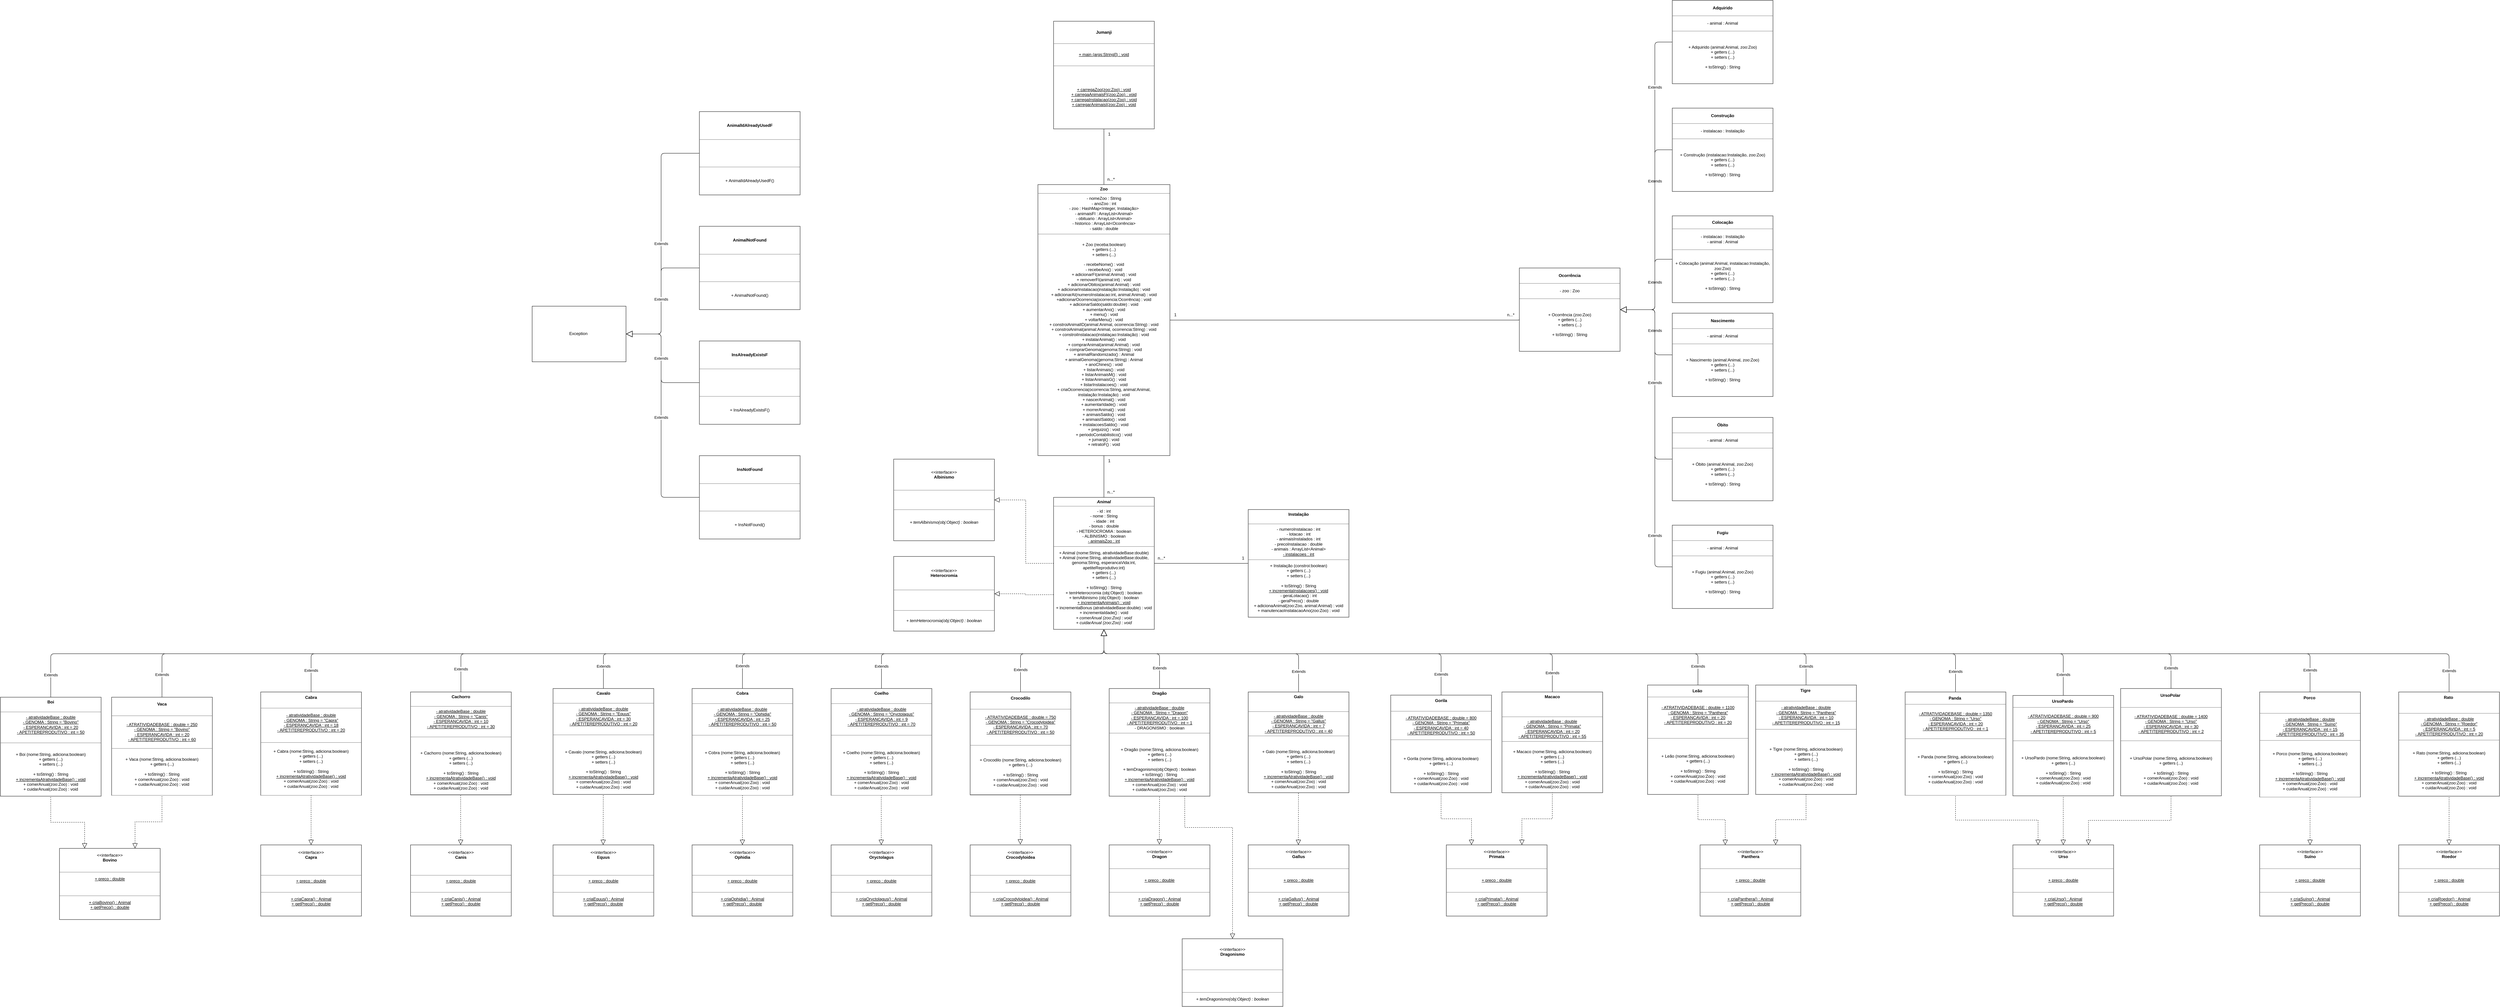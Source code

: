 <mxfile version="20.7.4" type="google"><diagram id="C5RBs43oDa-KdzZeNtuy" name="Page-1"><mxGraphModel grid="1" page="1" gridSize="10" guides="1" tooltips="1" connect="1" arrows="1" fold="1" pageScale="1" pageWidth="827" pageHeight="1169" math="0" shadow="0"><root><mxCell id="WIyWlLk6GJQsqaUBKTNV-0"/><mxCell id="WIyWlLk6GJQsqaUBKTNV-1" parent="WIyWlLk6GJQsqaUBKTNV-0"/><mxCell id="WlGWE1D0H20BcjzfNqnV-8" style="edgeStyle=orthogonalEdgeStyle;rounded=0;orthogonalLoop=1;jettySize=auto;html=1;exitX=1;exitY=0.5;exitDx=0;exitDy=0;entryX=0;entryY=0.5;entryDx=0;entryDy=0;endArrow=none;endFill=0;" edge="1" parent="WIyWlLk6GJQsqaUBKTNV-1" source="YUN-dFEk_cfCygcOeux1-7" target="IW5GZib42DWV50GMoD4K-8"><mxGeometry relative="1" as="geometry"/></mxCell><mxCell id="YUN-dFEk_cfCygcOeux1-7" value="&lt;table border=&quot;1&quot; width=&quot;100%&quot; height=&quot;100%&quot; cellpadding=&quot;4&quot; style=&quot;width:100%;height:100%;border-collapse:collapse;&quot;&gt;&lt;tbody&gt;&lt;tr&gt;&lt;th align=&quot;center&quot;&gt;&lt;i&gt;Animal&lt;/i&gt;&lt;br&gt;&lt;/th&gt;&lt;/tr&gt;&lt;tr&gt;&lt;td align=&quot;center&quot;&gt;- id : int&lt;br&gt;- nome : String&lt;br&gt;- idade : int&lt;br&gt;- bonus : double&lt;br&gt;- HETEROCROMIA : boolean&lt;br&gt;- ALBINISMO : boolean&lt;br&gt;&lt;u&gt;-&amp;nbsp;animaisZoo : int&lt;br&gt;&lt;/u&gt;&lt;/td&gt;&lt;/tr&gt;&lt;tr&gt;&lt;td align=&quot;center&quot;&gt;+ Animal (nome:String, atratividadeBase:double)&lt;br&gt;+ Animal (nome:String, atratividadeBase:double, genoma:String, esperancaVida:int, apetiteReprodutivo:int)&lt;br style=&quot;border-color: var(--border-color);&quot;&gt;+ getters (...)&lt;br style=&quot;border-color: var(--border-color);&quot;&gt;+ setters (...)&lt;br&gt;&lt;br&gt;+ toString() : String&lt;br&gt;+ temHeterocromia (obj:Object) : boolean&lt;br&gt;+ temAlbinismo (obj:Object) : boolean&lt;br&gt;&lt;u&gt;+&amp;nbsp;incrementaAnimais() : void&lt;/u&gt;&lt;br&gt;+ incrementaBonus (atratividadeBase:double) : void&lt;br&gt;+ incrementaIdade() : void&lt;br&gt;&lt;i&gt;+ comerAnual (zoo:Zoo) : void&lt;br&gt;+ cuidarAnual (zoo:Zoo) : void&lt;/i&gt;&lt;/td&gt;&lt;/tr&gt;&lt;/tbody&gt;&lt;/table&gt;" style="text;html=1;whiteSpace=wrap;strokeColor=#000000;fillColor=none;overflow=fill;" vertex="1" parent="WIyWlLk6GJQsqaUBKTNV-1"><mxGeometry x="2550" y="320" width="290" height="380" as="geometry"/></mxCell><mxCell id="YUN-dFEk_cfCygcOeux1-9" style="edgeStyle=orthogonalEdgeStyle;rounded=0;orthogonalLoop=1;jettySize=auto;html=1;exitX=0.5;exitY=1;exitDx=0;exitDy=0;" edge="1" parent="WIyWlLk6GJQsqaUBKTNV-1" source="YUN-dFEk_cfCygcOeux1-7" target="YUN-dFEk_cfCygcOeux1-7"><mxGeometry relative="1" as="geometry"/></mxCell><mxCell id="WlGWE1D0H20BcjzfNqnV-4" style="edgeStyle=orthogonalEdgeStyle;rounded=0;orthogonalLoop=1;jettySize=auto;html=1;exitX=1;exitY=0.5;exitDx=0;exitDy=0;entryX=-0.001;entryY=0.627;entryDx=0;entryDy=0;entryPerimeter=0;endArrow=none;endFill=0;" edge="1" parent="WIyWlLk6GJQsqaUBKTNV-1" source="YUN-dFEk_cfCygcOeux1-43" target="YM31PCFoapgGJWtc2NRv-0"><mxGeometry relative="1" as="geometry"><Array as="points"><mxPoint x="3890" y="-190"/><mxPoint x="3890" y="-197"/></Array></mxGeometry></mxCell><mxCell id="WlGWE1D0H20BcjzfNqnV-7" style="edgeStyle=orthogonalEdgeStyle;rounded=0;orthogonalLoop=1;jettySize=auto;html=1;exitX=0.5;exitY=1;exitDx=0;exitDy=0;entryX=0.5;entryY=0;entryDx=0;entryDy=0;endArrow=none;endFill=0;" edge="1" parent="WIyWlLk6GJQsqaUBKTNV-1" source="YUN-dFEk_cfCygcOeux1-43" target="YUN-dFEk_cfCygcOeux1-7"><mxGeometry relative="1" as="geometry"/></mxCell><mxCell id="YUN-dFEk_cfCygcOeux1-43" value="&lt;table border=&quot;1&quot; width=&quot;100%&quot; height=&quot;100%&quot; cellpadding=&quot;4&quot; style=&quot;width:100%;height:100%;border-collapse:collapse;&quot;&gt;&lt;tbody&gt;&lt;tr&gt;&lt;th align=&quot;center&quot;&gt;Zoo&lt;br&gt;&lt;/th&gt;&lt;/tr&gt;&lt;tr&gt;&lt;td align=&quot;center&quot;&gt;- nomeZoo : String&lt;br&gt;- anoZoo : int&lt;br&gt;- zoo : HashMap&amp;lt;Integer, Instalação&amp;gt;&lt;br&gt;- animaisFI : ArrayList&amp;lt;Animal&amp;gt;&lt;br&gt;- obituario : ArrayList&amp;lt;Animal&amp;gt;&lt;br&gt;- historico : ArrayList&amp;lt;Ocorrência&amp;gt;&lt;br&gt;- saldo : double&lt;/td&gt;&lt;/tr&gt;&lt;tr&gt;&lt;td align=&quot;center&quot;&gt;+ Zoo (receba:boolean)&lt;br&gt;+ getters (...)&lt;br&gt;+ setters (...)&lt;br&gt;&lt;br&gt;- recebeNome() : void&lt;br&gt;- recebeAno() : void&lt;br&gt;+ adicionarFI(animal:Animal) : void&lt;br&gt;+ removerFI(animal:int) : void&lt;br&gt;+ adicionarObitos(animal:Animal) : void&lt;br&gt;+ adicionarInstalacao(instalação:Instalação) : void&lt;br&gt;+ adicionarAI(numeroInstalacao:int, animal:Animal) : void&lt;br&gt;+adicionarOcorrencia(ocorrencia:Ocorrência) : void&lt;br&gt;+ adicionarSaldo(saldo:double) : void&lt;br&gt;+ aumentarAno() : void&lt;br&gt;+ menu() : void&lt;br&gt;+ voltarMenu() : void&lt;br&gt;+ constroiAnimalID(animal:Animal, ocorrencia:String) : void&lt;br&gt;+ constroiAnimal(animal:Animal, ocorrencia:String) : void&lt;br&gt;+ constroiInstalacao(instalaçao:Instalação) : void&lt;br&gt;+ instalarAnimal() : void&lt;br&gt;+ comprarAnimal(animal:Animal) : void&lt;br&gt;+ comprarGenoma(genoma:String) : void&lt;br&gt;+ animalRandomizado() : Animal&lt;br&gt;+ animalGenoma(genoma:String) : Animal&lt;br&gt;+ anoChines() : void&lt;br&gt;+ listarAnimais() : void&lt;br&gt;+ listarAnimaisM() : void&lt;br&gt;+ listarAnimaisG() : void&lt;br&gt;+ listarInstalacoes() : void&lt;br&gt;+ criaOcorrencia(ocorrencia:String, animal:Animal, instalação:Instalação) : void&lt;br&gt;+ nascerAnimal() : void&lt;br&gt;+ aumentarIdade() : void&lt;br&gt;+ morrerAnimal() : void&lt;br&gt;+ animaisSaldo() : void&lt;br&gt;+ animaisISaldo() : void&lt;br&gt;+ instalacoesSaldo() : void&lt;br&gt;+ prejuizo() : void&lt;br&gt;+ periodoContabilistico() : void&lt;br&gt;+ jumanji() : void&lt;br&gt;+ retratoF() : void&lt;/td&gt;&lt;/tr&gt;&lt;/tbody&gt;&lt;/table&gt;" style="text;html=1;whiteSpace=wrap;strokeColor=#000000;fillColor=none;overflow=fill;" vertex="1" parent="WIyWlLk6GJQsqaUBKTNV-1"><mxGeometry x="2505" y="-580" width="380" height="780" as="geometry"/></mxCell><mxCell id="IW5GZib42DWV50GMoD4K-8" value="&lt;table border=&quot;1&quot; width=&quot;100%&quot; height=&quot;100%&quot; cellpadding=&quot;4&quot; style=&quot;width:100%;height:100%;border-collapse:collapse;&quot;&gt;&lt;tbody&gt;&lt;tr&gt;&lt;th align=&quot;center&quot;&gt;Instalação&lt;br&gt;&lt;br&gt;&lt;/th&gt;&lt;/tr&gt;&lt;tr&gt;&lt;td align=&quot;center&quot;&gt;- numeroInstalacao : int&lt;br&gt;- lotacao : int&lt;br&gt;- animaisInstalados : int&lt;br&gt;- precoInstalacao : double&lt;br&gt;- animais : ArrayList&amp;lt;Animal&amp;gt;&lt;br&gt;&lt;u&gt;-&amp;nbsp;instalacoes : int&lt;br&gt;&lt;/u&gt;&lt;/td&gt;&lt;/tr&gt;&lt;tr&gt;&lt;td align=&quot;center&quot;&gt;+ Instalação (constroi:boolean)&lt;br&gt;+ getters (...)&lt;br&gt;+ setters (...)&lt;br&gt;&lt;br&gt;+ toString() : String&lt;br&gt;&lt;u&gt;+&amp;nbsp;incrementaInstalacoes() : void&lt;/u&gt;&lt;br&gt;- geraLotacao() : int&lt;br&gt;- geraPreco() : double&lt;br&gt;+ adicionaAnimal(zoo:Zoo, animal:Animal) : void&lt;br&gt;+ manutencaoInstalacaoAno(zoo:Zoo) : void&lt;/td&gt;&lt;/tr&gt;&lt;/tbody&gt;&lt;/table&gt;" style="text;html=1;whiteSpace=wrap;strokeColor=#000000;fillColor=none;overflow=fill;" vertex="1" parent="WIyWlLk6GJQsqaUBKTNV-1"><mxGeometry x="3110" y="355" width="290" height="310" as="geometry"/></mxCell><mxCell id="GuRIK1Qa4cMteaT-MWKf-0" value="&lt;table border=&quot;1&quot; width=&quot;100%&quot; height=&quot;100%&quot; cellpadding=&quot;4&quot; style=&quot;width:100%;height:100%;border-collapse:collapse;&quot;&gt;&lt;tbody&gt;&lt;tr&gt;&lt;th align=&quot;center&quot;&gt;Boi&lt;br&gt;&lt;br&gt;&lt;/th&gt;&lt;/tr&gt;&lt;tr&gt;&lt;td align=&quot;center&quot;&gt;&lt;u&gt;- atratividadeBase : double&lt;br&gt;- GENOMA : String = &quot;Bovino&quot;&lt;br&gt;- ESPERANCAVIDA : int = 20&lt;br&gt;- APETITEREPRODUTIVO : int = 50&lt;br&gt;&lt;/u&gt;&lt;br&gt;&lt;/td&gt;&lt;/tr&gt;&lt;tr&gt;&lt;td align=&quot;center&quot;&gt;&lt;br&gt;+ Boi (nome:String, adiciona:boolean)&lt;br&gt;+ getters (...)&lt;br&gt;+ setters (...)&lt;br&gt;&lt;br&gt;+ toString() : String&lt;br&gt;&lt;u&gt;+ incrementaAtratividadeBase() : void&lt;br&gt;&lt;/u&gt;+ comerAnual(zoo:Zoo) : void&lt;br&gt;+ cuidarAnual(zoo:Zoo) : void&lt;/td&gt;&lt;/tr&gt;&lt;/tbody&gt;&lt;/table&gt;" style="text;html=1;whiteSpace=wrap;strokeColor=#000000;fillColor=none;overflow=fill;" vertex="1" parent="WIyWlLk6GJQsqaUBKTNV-1"><mxGeometry x="-480" y="895" width="290" height="285" as="geometry"/></mxCell><mxCell id="GuRIK1Qa4cMteaT-MWKf-1" value="&lt;table border=&quot;1&quot; width=&quot;100%&quot; height=&quot;100%&quot; cellpadding=&quot;4&quot; style=&quot;width:100%;height:100%;border-collapse:collapse;&quot;&gt;&lt;tbody&gt;&lt;tr&gt;&lt;th align=&quot;center&quot;&gt;&lt;span style=&quot;font-weight: normal;&quot;&gt;&amp;lt;&amp;lt;interface&amp;gt;&amp;gt;&lt;/span&gt;&lt;br&gt;Bovino&lt;br&gt;&lt;br&gt;&lt;/th&gt;&lt;/tr&gt;&lt;tr&gt;&lt;td align=&quot;center&quot;&gt;&lt;u&gt;+&amp;nbsp;preco : double&lt;br&gt;&lt;/u&gt;&lt;br&gt;&lt;br&gt;&lt;/td&gt;&lt;/tr&gt;&lt;tr&gt;&lt;td align=&quot;center&quot;&gt;&lt;u style=&quot;&quot;&gt;+&amp;nbsp;criaBovino() : Animal&lt;br&gt;&lt;/u&gt;&lt;u&gt;+&amp;nbsp;getPreco() : double&lt;/u&gt;&lt;br&gt;&lt;br&gt;&lt;/td&gt;&lt;/tr&gt;&lt;/tbody&gt;&lt;/table&gt;" style="text;html=1;whiteSpace=wrap;strokeColor=#000000;fillColor=none;overflow=fill;" vertex="1" parent="WIyWlLk6GJQsqaUBKTNV-1"><mxGeometry x="-310" y="1330" width="290" height="205" as="geometry"/></mxCell><mxCell id="GuRIK1Qa4cMteaT-MWKf-2" value="&lt;table border=&quot;1&quot; width=&quot;100%&quot; height=&quot;100%&quot; cellpadding=&quot;4&quot; style=&quot;width:100%;height:100%;border-collapse:collapse;&quot;&gt;&lt;tbody&gt;&lt;tr&gt;&lt;th align=&quot;center&quot;&gt;&lt;span style=&quot;font-weight: normal;&quot;&gt;&amp;lt;&amp;lt;interface&amp;gt;&amp;gt;&lt;/span&gt;&lt;br&gt;Capra&lt;br&gt;&lt;br&gt;&lt;br&gt;&lt;/th&gt;&lt;/tr&gt;&lt;tr&gt;&lt;td align=&quot;center&quot;&gt;&lt;u&gt;+&amp;nbsp;preco : double&lt;br&gt;&lt;/u&gt;&lt;br&gt;&lt;/td&gt;&lt;/tr&gt;&lt;tr&gt;&lt;td align=&quot;center&quot;&gt;&lt;u style=&quot;&quot;&gt;+&amp;nbsp;criaCapra() : Animal&lt;br&gt;&lt;/u&gt;&lt;u&gt;+&amp;nbsp;getPreco() : double&lt;/u&gt;&lt;br&gt;&lt;br&gt;&lt;/td&gt;&lt;/tr&gt;&lt;/tbody&gt;&lt;/table&gt;" style="text;html=1;whiteSpace=wrap;strokeColor=#000000;fillColor=none;overflow=fill;" vertex="1" parent="WIyWlLk6GJQsqaUBKTNV-1"><mxGeometry x="269" y="1320" width="290" height="205" as="geometry"/></mxCell><mxCell id="XNNZteySmpbd3VVzldqT-24" style="edgeStyle=orthogonalEdgeStyle;rounded=0;orthogonalLoop=1;jettySize=auto;html=1;exitX=1;exitY=0.5;exitDx=0;exitDy=0;entryX=0;entryY=0.5;entryDx=0;entryDy=0;dashed=1;startArrow=block;startFill=0;endArrow=none;endFill=0;startSize=12;endSize=6;" edge="1" parent="WIyWlLk6GJQsqaUBKTNV-1" source="GuRIK1Qa4cMteaT-MWKf-3" target="YUN-dFEk_cfCygcOeux1-7"><mxGeometry relative="1" as="geometry"/></mxCell><mxCell id="GuRIK1Qa4cMteaT-MWKf-3" value="&lt;table border=&quot;1&quot; width=&quot;100%&quot; height=&quot;100%&quot; cellpadding=&quot;4&quot; style=&quot;width:100%;height:100%;border-collapse:collapse;&quot;&gt;&lt;tbody&gt;&lt;tr&gt;&lt;th align=&quot;center&quot;&gt;&lt;span style=&quot;font-weight: normal;&quot;&gt;&amp;lt;&amp;lt;interface&amp;gt;&amp;gt;&lt;/span&gt;&lt;br&gt;Albinismo&lt;br&gt;&lt;/th&gt;&lt;/tr&gt;&lt;tr&gt;&lt;td align=&quot;center&quot;&gt;&lt;br&gt;&lt;/td&gt;&lt;/tr&gt;&lt;tr&gt;&lt;td align=&quot;center&quot;&gt;&lt;i&gt;+ temAlbinismo(obj:Object) : boolean&lt;/i&gt;&lt;br&gt;&lt;br&gt;&lt;/td&gt;&lt;/tr&gt;&lt;/tbody&gt;&lt;/table&gt;" style="text;html=1;whiteSpace=wrap;strokeColor=#000000;fillColor=none;overflow=fill;" vertex="1" parent="WIyWlLk6GJQsqaUBKTNV-1"><mxGeometry x="2090" y="210" width="290" height="235" as="geometry"/></mxCell><mxCell id="XNNZteySmpbd3VVzldqT-25" style="edgeStyle=orthogonalEdgeStyle;rounded=0;orthogonalLoop=1;jettySize=auto;html=1;exitX=1;exitY=0.5;exitDx=0;exitDy=0;dashed=1;startArrow=block;startFill=0;endArrow=none;endFill=0;startSize=12;endSize=6;" edge="1" parent="WIyWlLk6GJQsqaUBKTNV-1" source="GuRIK1Qa4cMteaT-MWKf-4"><mxGeometry relative="1" as="geometry"><mxPoint x="2550" y="600" as="targetPoint"/></mxGeometry></mxCell><mxCell id="GuRIK1Qa4cMteaT-MWKf-4" value="&lt;table border=&quot;1&quot; width=&quot;100%&quot; height=&quot;100%&quot; cellpadding=&quot;4&quot; style=&quot;width:100%;height:100%;border-collapse:collapse;&quot;&gt;&lt;tbody&gt;&lt;tr&gt;&lt;th align=&quot;center&quot;&gt;&lt;span style=&quot;font-weight: normal;&quot;&gt;&amp;lt;&amp;lt;interface&amp;gt;&amp;gt;&lt;/span&gt;&lt;br&gt;Heterocromia&lt;br&gt;&lt;/th&gt;&lt;/tr&gt;&lt;tr&gt;&lt;td align=&quot;center&quot;&gt;&lt;br&gt;&lt;/td&gt;&lt;/tr&gt;&lt;tr&gt;&lt;td align=&quot;center&quot;&gt;&lt;i style=&quot;border-color: var(--border-color);&quot;&gt;+ temHeterocromia(obj:Object) : boolean&lt;/i&gt;&lt;br&gt;&lt;/td&gt;&lt;/tr&gt;&lt;/tbody&gt;&lt;/table&gt;" style="text;html=1;whiteSpace=wrap;strokeColor=#000000;fillColor=none;overflow=fill;" vertex="1" parent="WIyWlLk6GJQsqaUBKTNV-1"><mxGeometry x="2090" y="490" width="290" height="215" as="geometry"/></mxCell><mxCell id="GuRIK1Qa4cMteaT-MWKf-5" value="&lt;table border=&quot;1&quot; width=&quot;100%&quot; height=&quot;100%&quot; cellpadding=&quot;4&quot; style=&quot;width:100%;height:100%;border-collapse:collapse;&quot;&gt;&lt;tbody&gt;&lt;tr&gt;&lt;th align=&quot;center&quot;&gt;&lt;span style=&quot;font-weight: normal;&quot;&gt;&amp;lt;&amp;lt;interface&amp;gt;&amp;gt;&lt;/span&gt;&lt;br&gt;Dragonismo&lt;br&gt;&lt;br&gt;&lt;/th&gt;&lt;/tr&gt;&lt;tr&gt;&lt;td align=&quot;center&quot;&gt;&lt;br&gt;&lt;br&gt;&lt;/td&gt;&lt;/tr&gt;&lt;tr&gt;&lt;td align=&quot;center&quot;&gt;&lt;i style=&quot;border-color: var(--border-color);&quot;&gt;+ temDragonismo(obj:Object) : boolean&lt;/i&gt;&lt;br&gt;&lt;/td&gt;&lt;/tr&gt;&lt;/tbody&gt;&lt;/table&gt;" style="text;html=1;whiteSpace=wrap;strokeColor=#000000;fillColor=none;overflow=fill;" vertex="1" parent="WIyWlLk6GJQsqaUBKTNV-1"><mxGeometry x="2920" y="1590" width="290" height="195" as="geometry"/></mxCell><mxCell id="GuRIK1Qa4cMteaT-MWKf-6" value="&lt;table border=&quot;1&quot; width=&quot;100%&quot; height=&quot;100%&quot; cellpadding=&quot;4&quot; style=&quot;width:100%;height:100%;border-collapse:collapse;&quot;&gt;&lt;tbody&gt;&lt;tr&gt;&lt;th align=&quot;center&quot;&gt;Vaca&lt;br&gt;&lt;br&gt;&lt;/th&gt;&lt;/tr&gt;&lt;tr&gt;&lt;td align=&quot;center&quot;&gt;&lt;u&gt;- ATRATIVIDADEBASE : double = 250&lt;br&gt;-&amp;nbsp;GENOMA : String = &quot;Bovino&quot;&lt;br&gt;-&amp;nbsp;ESPERANCAVIDA : int = 20&lt;br&gt;-&amp;nbsp;APETITEREPRODUTIVO : int = 60&lt;/u&gt;&lt;br&gt;&lt;/td&gt;&lt;/tr&gt;&lt;tr&gt;&lt;td align=&quot;center&quot;&gt;+ Vaca&amp;nbsp;(nome:String, adiciona:boolean)&lt;br&gt;+ getters (...)&lt;br&gt;&lt;br&gt;+ toString() : String&lt;br&gt;+ comerAnual(zoo:Zoo) : void&lt;br&gt;+ cuidarAnual(zoo:Zoo) : void&lt;/td&gt;&lt;/tr&gt;&lt;/tbody&gt;&lt;/table&gt;" style="text;html=1;whiteSpace=wrap;strokeColor=#000000;fillColor=none;overflow=fill;" vertex="1" parent="WIyWlLk6GJQsqaUBKTNV-1"><mxGeometry x="-160" y="895" width="290" height="282.5" as="geometry"/></mxCell><mxCell id="MvfZaN5Eunc2qOtNhHor-0" style="edgeStyle=orthogonalEdgeStyle;rounded=0;orthogonalLoop=1;jettySize=auto;html=1;exitX=0.5;exitY=1;exitDx=0;exitDy=0;entryX=0.5;entryY=0;entryDx=0;entryDy=0;endArrow=none;endFill=0;" edge="1" parent="WIyWlLk6GJQsqaUBKTNV-1" source="GuRIK1Qa4cMteaT-MWKf-10" target="YUN-dFEk_cfCygcOeux1-43"><mxGeometry relative="1" as="geometry"/></mxCell><mxCell id="GuRIK1Qa4cMteaT-MWKf-10" value="&lt;table border=&quot;1&quot; width=&quot;100%&quot; height=&quot;100%&quot; cellpadding=&quot;4&quot; style=&quot;width:100%;height:100%;border-collapse:collapse;&quot;&gt;&lt;tbody&gt;&lt;tr&gt;&lt;th align=&quot;center&quot;&gt;Jumanji&lt;br&gt;&lt;/th&gt;&lt;/tr&gt;&lt;tr&gt;&lt;td align=&quot;center&quot;&gt;&lt;u&gt;+ main (args:String[]) : void&lt;/u&gt;&lt;/td&gt;&lt;/tr&gt;&lt;tr&gt;&lt;td align=&quot;center&quot;&gt;&lt;u style=&quot;border-color: var(--border-color);&quot;&gt;+ carregaZoo(zoo:Zoo) : void&lt;/u&gt;&lt;br style=&quot;border-color: var(--border-color);&quot;&gt;&lt;u style=&quot;border-color: var(--border-color);&quot;&gt;+ carregaAnimaisFI(zoo:Zoo) : void&lt;/u&gt;&lt;br style=&quot;border-color: var(--border-color);&quot;&gt;&lt;u style=&quot;border-color: var(--border-color);&quot;&gt;+ carregaInstalaçao(zoo:Zoo) : void&lt;br style=&quot;border-color: var(--border-color);&quot;&gt;+ carregarAnimaisI(zoo:Zoo) : void&lt;br style=&quot;border-color: var(--border-color);&quot;&gt;&lt;/u&gt;&lt;/td&gt;&lt;/tr&gt;&lt;/tbody&gt;&lt;/table&gt;" style="text;html=1;whiteSpace=wrap;strokeColor=#000000;fillColor=none;overflow=fill;" vertex="1" parent="WIyWlLk6GJQsqaUBKTNV-1"><mxGeometry x="2550" y="-1050" width="290" height="310" as="geometry"/></mxCell><mxCell id="llZ72HYkay7VZjT4ONO8-0" value="&lt;table border=&quot;1&quot; width=&quot;100%&quot; height=&quot;100%&quot; cellpadding=&quot;4&quot; style=&quot;width:100%;height:100%;border-collapse:collapse;&quot;&gt;&lt;tbody&gt;&lt;tr&gt;&lt;th align=&quot;center&quot;&gt;Cabra&lt;br&gt;&lt;br&gt;&lt;/th&gt;&lt;/tr&gt;&lt;tr&gt;&lt;td align=&quot;center&quot;&gt;&lt;u&gt;- atratividadeBase : double&lt;br&gt;-&amp;nbsp;GENOMA : String = &quot;Capra&quot;&lt;br&gt;-&amp;nbsp;ESPERANCAVIDA : int = 18&lt;br&gt;-&amp;nbsp;APETITEREPRODUTIVO : int = 20&lt;br&gt;&lt;/u&gt;&lt;br&gt;&lt;/td&gt;&lt;/tr&gt;&lt;tr&gt;&lt;td align=&quot;center&quot;&gt;+ Cabra (nome:String, adiciona:boolean)&lt;br&gt;+ getters (...)&lt;br&gt;+ setters (...)&lt;br&gt;&lt;br&gt;+ toString() : String&lt;br&gt;&lt;u&gt;+ incrementaAtratividadeBase() : void&lt;/u&gt;&lt;br&gt;+ comerAnual(zoo:Zoo) : void&lt;br&gt;+ cuidarAnual(zoo:Zoo) : void&lt;/td&gt;&lt;/tr&gt;&lt;/tbody&gt;&lt;/table&gt;" style="text;html=1;whiteSpace=wrap;strokeColor=#000000;fillColor=none;overflow=fill;" vertex="1" parent="WIyWlLk6GJQsqaUBKTNV-1"><mxGeometry x="269" y="880" width="290" height="297.5" as="geometry"/></mxCell><mxCell id="llZ72HYkay7VZjT4ONO8-1" value="&lt;table border=&quot;1&quot; width=&quot;100%&quot; height=&quot;100%&quot; cellpadding=&quot;4&quot; style=&quot;width:100%;height:100%;border-collapse:collapse;&quot;&gt;&lt;tbody&gt;&lt;tr&gt;&lt;th align=&quot;center&quot;&gt;Cachorro&lt;br&gt;&lt;br&gt;&lt;/th&gt;&lt;/tr&gt;&lt;tr&gt;&lt;td align=&quot;center&quot;&gt;&lt;u&gt;- atratividadeBase : double&lt;br&gt;-&amp;nbsp;GENOMA : String = &quot;&lt;span style=&quot;white-space: pre;&quot;&gt;Canis&lt;/span&gt;&quot;&lt;br&gt;-&amp;nbsp;ESPERANCAVIDA : int = 10&lt;br&gt;-&amp;nbsp;APETITEREPRODUTIVO : int = 30&lt;br&gt;&lt;/u&gt;&lt;br&gt;&lt;/td&gt;&lt;/tr&gt;&lt;tr&gt;&lt;td align=&quot;center&quot;&gt;&lt;br&gt;&lt;br&gt;+ Cachorro (nome:String, adiciona:boolean)&lt;br&gt;+ getters (...)&lt;br&gt;+ setters (...)&lt;br&gt;&lt;br&gt;+ toString() : String&lt;br&gt;&lt;u&gt;+ incrementaAtratividadeBase() : void&lt;/u&gt;&lt;br&gt;+ comerAnual(zoo:Zoo) : void&lt;br&gt;+ cuidarAnual(zoo:Zoo) : void&lt;/td&gt;&lt;/tr&gt;&lt;/tbody&gt;&lt;/table&gt;" style="text;html=1;whiteSpace=wrap;strokeColor=#000000;fillColor=none;overflow=fill;" vertex="1" parent="WIyWlLk6GJQsqaUBKTNV-1"><mxGeometry x="700" y="880" width="290" height="296.25" as="geometry"/></mxCell><mxCell id="CGGmPFoaTMw_qNAu8ALi-4" value="&lt;table border=&quot;1&quot; width=&quot;100%&quot; height=&quot;100%&quot; cellpadding=&quot;4&quot; style=&quot;width:100%;height:100%;border-collapse:collapse;&quot;&gt;&lt;tbody&gt;&lt;tr&gt;&lt;th align=&quot;center&quot;&gt;&lt;span style=&quot;font-weight: normal;&quot;&gt;&amp;lt;&amp;lt;interface&amp;gt;&amp;gt;&lt;/span&gt;&lt;br&gt;Canis&lt;br&gt;&lt;br&gt;&lt;br&gt;&lt;/th&gt;&lt;/tr&gt;&lt;tr&gt;&lt;td align=&quot;center&quot;&gt;&lt;u&gt;+&amp;nbsp;preco : double&lt;br&gt;&lt;/u&gt;&lt;br&gt;&lt;/td&gt;&lt;/tr&gt;&lt;tr&gt;&lt;td align=&quot;center&quot;&gt;&lt;u style=&quot;&quot;&gt;+&amp;nbsp;criaCanis() : Animal&lt;br&gt;&lt;/u&gt;&lt;u style=&quot;&quot;&gt;+&amp;nbsp;getPreco() : double&lt;/u&gt;&lt;br&gt;&lt;br&gt;&lt;/td&gt;&lt;/tr&gt;&lt;/tbody&gt;&lt;/table&gt;" style="text;html=1;whiteSpace=wrap;strokeColor=#000000;fillColor=none;overflow=fill;" vertex="1" parent="WIyWlLk6GJQsqaUBKTNV-1"><mxGeometry x="700" y="1320" width="290" height="205" as="geometry"/></mxCell><mxCell id="CGGmPFoaTMw_qNAu8ALi-5" value="&lt;table border=&quot;1&quot; width=&quot;100%&quot; height=&quot;100%&quot; cellpadding=&quot;4&quot; style=&quot;width:100%;height:100%;border-collapse:collapse;&quot;&gt;&lt;tbody&gt;&lt;tr&gt;&lt;th align=&quot;center&quot;&gt;Cavalo&lt;br&gt;&lt;br&gt;&lt;/th&gt;&lt;/tr&gt;&lt;tr&gt;&lt;td align=&quot;center&quot;&gt;&lt;u&gt;- atratividadeBase : double&lt;br&gt;-&amp;nbsp;GENOMA : String = &quot;&lt;span style=&quot;white-space: pre;&quot;&gt;Equus&lt;/span&gt;&quot;&lt;br&gt;-&amp;nbsp;ESPERANCAVIDA : int = 30&lt;br&gt;-&amp;nbsp;APETITEREPRODUTIVO : int = 20&lt;br&gt;&lt;/u&gt;&lt;br&gt;&lt;/td&gt;&lt;/tr&gt;&lt;tr&gt;&lt;td align=&quot;center&quot;&gt;&lt;br&gt;&lt;br&gt;+ Cavalo (nome:String, adiciona:boolean)&lt;br&gt;+ getters (...)&lt;br&gt;+ setters (...)&lt;br&gt;&lt;br&gt;+ toString() : String&lt;br&gt;&lt;u&gt;+ incrementaAtratividadeBase() : void&lt;/u&gt;&lt;br&gt;+ comerAnual(zoo:Zoo) : void&lt;br&gt;+ cuidarAnual(zoo:Zoo) : void&lt;/td&gt;&lt;/tr&gt;&lt;/tbody&gt;&lt;/table&gt;" style="text;html=1;whiteSpace=wrap;strokeColor=#000000;fillColor=none;overflow=fill;" vertex="1" parent="WIyWlLk6GJQsqaUBKTNV-1"><mxGeometry x="1110" y="870" width="290" height="305" as="geometry"/></mxCell><mxCell id="CGGmPFoaTMw_qNAu8ALi-6" value="&lt;table border=&quot;1&quot; width=&quot;100%&quot; height=&quot;100%&quot; cellpadding=&quot;4&quot; style=&quot;width:100%;height:100%;border-collapse:collapse;&quot;&gt;&lt;tbody&gt;&lt;tr&gt;&lt;th align=&quot;center&quot;&gt;&lt;span style=&quot;font-weight: normal;&quot;&gt;&amp;lt;&amp;lt;interface&amp;gt;&amp;gt;&lt;/span&gt;&lt;br&gt;Equus&lt;br&gt;&lt;br&gt;&lt;br&gt;&lt;/th&gt;&lt;/tr&gt;&lt;tr&gt;&lt;td align=&quot;center&quot;&gt;&lt;u&gt;+&amp;nbsp;preco : double&lt;br&gt;&lt;/u&gt;&lt;br&gt;&lt;/td&gt;&lt;/tr&gt;&lt;tr&gt;&lt;td align=&quot;center&quot;&gt;&lt;u style=&quot;&quot;&gt;+&amp;nbsp;criaEquus() : Animal&lt;br&gt;&lt;/u&gt;&lt;u&gt;+&amp;nbsp;getPreco() : double&lt;/u&gt;&lt;br&gt;&lt;br&gt;&lt;/td&gt;&lt;/tr&gt;&lt;/tbody&gt;&lt;/table&gt;" style="text;html=1;whiteSpace=wrap;strokeColor=#000000;fillColor=none;overflow=fill;" vertex="1" parent="WIyWlLk6GJQsqaUBKTNV-1"><mxGeometry x="1110" y="1320" width="290" height="205" as="geometry"/></mxCell><mxCell id="CGGmPFoaTMw_qNAu8ALi-7" value="&lt;table border=&quot;1&quot; width=&quot;100%&quot; height=&quot;100%&quot; cellpadding=&quot;4&quot; style=&quot;width:100%;height:100%;border-collapse:collapse;&quot;&gt;&lt;tbody&gt;&lt;tr&gt;&lt;th align=&quot;center&quot;&gt;Cobra&lt;br&gt;&lt;br&gt;&lt;/th&gt;&lt;/tr&gt;&lt;tr&gt;&lt;td align=&quot;center&quot;&gt;&lt;u&gt;- atratividadeBase : double&lt;br&gt;-&amp;nbsp;GENOMA : String = &quot;&lt;span style=&quot;white-space: pre;&quot;&gt;Ophidia&lt;/span&gt;&quot;&lt;br&gt;-&amp;nbsp;ESPERANCAVIDA : int = 25&lt;br&gt;-&amp;nbsp;APETITEREPRODUTIVO : int = 50&lt;br&gt;&lt;/u&gt;&lt;br&gt;&lt;/td&gt;&lt;/tr&gt;&lt;tr&gt;&lt;td align=&quot;center&quot;&gt;&lt;br&gt;&lt;br&gt;+ Cobra (nome:String, adiciona:boolean)&lt;br&gt;+ getters (...)&lt;br&gt;+ setters (...)&lt;br&gt;&lt;br&gt;+ toString() : String&lt;br&gt;&lt;u&gt;+ incrementaAtratividadeBase() : void&lt;/u&gt;&lt;br&gt;+ comerAnual(zoo:Zoo) : void&lt;br&gt;+ cuidarAnual(zoo:Zoo) : void&lt;/td&gt;&lt;/tr&gt;&lt;/tbody&gt;&lt;/table&gt;" style="text;html=1;whiteSpace=wrap;strokeColor=#000000;fillColor=none;overflow=fill;" vertex="1" parent="WIyWlLk6GJQsqaUBKTNV-1"><mxGeometry x="1510" y="870" width="290" height="307.5" as="geometry"/></mxCell><mxCell id="CGGmPFoaTMw_qNAu8ALi-8" value="&lt;table border=&quot;1&quot; width=&quot;100%&quot; height=&quot;100%&quot; cellpadding=&quot;4&quot; style=&quot;width:100%;height:100%;border-collapse:collapse;&quot;&gt;&lt;tbody&gt;&lt;tr&gt;&lt;th align=&quot;center&quot;&gt;&lt;span style=&quot;font-weight: normal;&quot;&gt;&amp;lt;&amp;lt;interface&amp;gt;&amp;gt;&lt;/span&gt;&lt;br&gt;Ophidia&lt;br&gt;&lt;br&gt;&lt;br&gt;&lt;/th&gt;&lt;/tr&gt;&lt;tr&gt;&lt;td align=&quot;center&quot;&gt;&lt;u&gt;+&amp;nbsp;preco : double&lt;br&gt;&lt;/u&gt;&lt;br&gt;&lt;/td&gt;&lt;/tr&gt;&lt;tr&gt;&lt;td align=&quot;center&quot;&gt;&lt;u style=&quot;&quot;&gt;+&amp;nbsp;criaOphidia() : Animal&lt;br&gt;&lt;/u&gt;&lt;u&gt;+&amp;nbsp;getPreco() : double&lt;/u&gt;&lt;br&gt;&lt;br&gt;&lt;/td&gt;&lt;/tr&gt;&lt;/tbody&gt;&lt;/table&gt;" style="text;html=1;whiteSpace=wrap;strokeColor=#000000;fillColor=none;overflow=fill;" vertex="1" parent="WIyWlLk6GJQsqaUBKTNV-1"><mxGeometry x="1510" y="1320" width="290" height="205" as="geometry"/></mxCell><mxCell id="CGGmPFoaTMw_qNAu8ALi-9" value="&lt;table border=&quot;1&quot; width=&quot;100%&quot; height=&quot;100%&quot; cellpadding=&quot;4&quot; style=&quot;width:100%;height:100%;border-collapse:collapse;&quot;&gt;&lt;tbody&gt;&lt;tr&gt;&lt;th align=&quot;center&quot;&gt;Coelho&lt;br&gt;&lt;br&gt;&lt;/th&gt;&lt;/tr&gt;&lt;tr&gt;&lt;td align=&quot;center&quot;&gt;&lt;u&gt;- atratividadeBase : double&lt;br&gt;-&amp;nbsp;GENOMA : String = &quot;&lt;span style=&quot;white-space: pre;&quot;&gt;Oryctolagus&lt;/span&gt;&quot;&lt;br&gt;-&amp;nbsp;ESPERANCAVIDA : int = 9&lt;br&gt;-&amp;nbsp;APETITEREPRODUTIVO : int = 70&lt;br&gt;&lt;/u&gt;&lt;br&gt;&lt;/td&gt;&lt;/tr&gt;&lt;tr&gt;&lt;td align=&quot;center&quot;&gt;&lt;br&gt;&lt;br&gt;+ Coelho (nome:String, adiciona:boolean)&lt;br&gt;+ getters (...)&lt;br&gt;+ setters (...)&lt;br&gt;&lt;br&gt;+ toString() : String&lt;br&gt;&lt;u&gt;+ incrementaAtratividadeBase() : void&lt;/u&gt;&lt;br&gt;+ comerAnual(zoo:Zoo) : void&lt;br&gt;+ cuidarAnual(zoo:Zoo) : void&lt;/td&gt;&lt;/tr&gt;&lt;/tbody&gt;&lt;/table&gt;" style="text;html=1;whiteSpace=wrap;strokeColor=#000000;fillColor=none;overflow=fill;" vertex="1" parent="WIyWlLk6GJQsqaUBKTNV-1"><mxGeometry x="1910" y="870" width="290" height="307.5" as="geometry"/></mxCell><mxCell id="CGGmPFoaTMw_qNAu8ALi-10" value="&lt;table border=&quot;1&quot; width=&quot;100%&quot; height=&quot;100%&quot; cellpadding=&quot;4&quot; style=&quot;width:100%;height:100%;border-collapse:collapse;&quot;&gt;&lt;tbody&gt;&lt;tr&gt;&lt;th align=&quot;center&quot;&gt;&lt;span style=&quot;font-weight: normal;&quot;&gt;&amp;lt;&amp;lt;interface&amp;gt;&amp;gt;&lt;/span&gt;&lt;br&gt;Oryctolagus&lt;br&gt;&lt;br&gt;&lt;br&gt;&lt;/th&gt;&lt;/tr&gt;&lt;tr&gt;&lt;td align=&quot;center&quot;&gt;&lt;u&gt;+&amp;nbsp;preco : double&lt;br&gt;&lt;/u&gt;&lt;br&gt;&lt;/td&gt;&lt;/tr&gt;&lt;tr&gt;&lt;td align=&quot;center&quot;&gt;&lt;u style=&quot;&quot;&gt;+&amp;nbsp;criaOryctolagus() : Animal&lt;br&gt;&lt;/u&gt;&lt;u&gt;+&amp;nbsp;getPreco() : double&lt;/u&gt;&lt;br&gt;&lt;br&gt;&lt;/td&gt;&lt;/tr&gt;&lt;/tbody&gt;&lt;/table&gt;" style="text;html=1;whiteSpace=wrap;strokeColor=#000000;fillColor=none;overflow=fill;" vertex="1" parent="WIyWlLk6GJQsqaUBKTNV-1"><mxGeometry x="1910" y="1320" width="290" height="205" as="geometry"/></mxCell><mxCell id="CGGmPFoaTMw_qNAu8ALi-11" value="&lt;table border=&quot;1&quot; width=&quot;100%&quot; height=&quot;100%&quot; cellpadding=&quot;4&quot; style=&quot;width:100%;height:100%;border-collapse:collapse;&quot;&gt;&lt;tbody&gt;&lt;tr&gt;&lt;th align=&quot;center&quot;&gt;Crocodilo&lt;br&gt;&lt;br&gt;&lt;/th&gt;&lt;/tr&gt;&lt;tr&gt;&lt;td align=&quot;center&quot;&gt;&lt;u&gt;- ATRATIVIDADEBASE : double = 750&lt;br&gt;-&amp;nbsp;GENOMA : String = &quot;&lt;span style=&quot;white-space: pre;&quot;&gt;Crocodyloidea&lt;/span&gt;&quot;&lt;br&gt;-&amp;nbsp;ESPERANCAVIDA : int = 70&lt;br&gt;-&amp;nbsp;APETITEREPRODUTIVO : int = 50&lt;br&gt;&lt;/u&gt;&lt;br&gt;&lt;/td&gt;&lt;/tr&gt;&lt;tr&gt;&lt;td align=&quot;center&quot;&gt;&lt;br&gt;+ Crocodilo (nome:String, adiciona:boolean)&lt;br&gt;+ getters (...)&lt;br&gt;&lt;br&gt;+ toString() : String&lt;br&gt;+ comerAnual(zoo:Zoo) : void&lt;br&gt;+ cuidarAnual(zoo:Zoo) : void&lt;/td&gt;&lt;/tr&gt;&lt;/tbody&gt;&lt;/table&gt;" style="text;html=1;whiteSpace=wrap;strokeColor=#000000;fillColor=none;overflow=fill;" vertex="1" parent="WIyWlLk6GJQsqaUBKTNV-1"><mxGeometry x="2310" y="880" width="290" height="296.25" as="geometry"/></mxCell><mxCell id="CGGmPFoaTMw_qNAu8ALi-12" value="&lt;table border=&quot;1&quot; width=&quot;100%&quot; height=&quot;100%&quot; cellpadding=&quot;4&quot; style=&quot;width:100%;height:100%;border-collapse:collapse;&quot;&gt;&lt;tbody&gt;&lt;tr&gt;&lt;th align=&quot;center&quot;&gt;&lt;span style=&quot;font-weight: normal;&quot;&gt;&amp;lt;&amp;lt;interface&amp;gt;&amp;gt;&lt;/span&gt;&lt;br&gt;Crocodyloidea&lt;br&gt;&lt;br&gt;&lt;br&gt;&lt;/th&gt;&lt;/tr&gt;&lt;tr&gt;&lt;td align=&quot;center&quot;&gt;&lt;u&gt;+&amp;nbsp;preco : double&lt;br&gt;&lt;/u&gt;&lt;br&gt;&lt;/td&gt;&lt;/tr&gt;&lt;tr&gt;&lt;td align=&quot;center&quot;&gt;&lt;u style=&quot;&quot;&gt;+&amp;nbsp;criaCrocodyloidea() : Animal&lt;br&gt;&lt;/u&gt;&lt;u&gt;+&amp;nbsp;getPreco() : double&lt;/u&gt;&lt;br&gt;&lt;br&gt;&lt;/td&gt;&lt;/tr&gt;&lt;/tbody&gt;&lt;/table&gt;" style="text;html=1;whiteSpace=wrap;strokeColor=#000000;fillColor=none;overflow=fill;" vertex="1" parent="WIyWlLk6GJQsqaUBKTNV-1"><mxGeometry x="2310" y="1320" width="290" height="205" as="geometry"/></mxCell><mxCell id="XNNZteySmpbd3VVzldqT-23" style="edgeStyle=orthogonalEdgeStyle;rounded=0;orthogonalLoop=1;jettySize=auto;html=1;exitX=0.75;exitY=1;exitDx=0;exitDy=0;entryX=0.5;entryY=0;entryDx=0;entryDy=0;startArrow=none;startFill=0;endArrow=block;endFill=0;startSize=6;endSize=12;dashed=1;" edge="1" parent="WIyWlLk6GJQsqaUBKTNV-1" source="CGGmPFoaTMw_qNAu8ALi-13" target="GuRIK1Qa4cMteaT-MWKf-5"><mxGeometry relative="1" as="geometry"><Array as="points"><mxPoint x="2927" y="1270"/><mxPoint x="3065" y="1270"/></Array></mxGeometry></mxCell><mxCell id="CGGmPFoaTMw_qNAu8ALi-13" value="&lt;table border=&quot;1&quot; width=&quot;100%&quot; height=&quot;100%&quot; cellpadding=&quot;4&quot; style=&quot;width:100%;height:100%;border-collapse:collapse;&quot;&gt;&lt;tbody&gt;&lt;tr&gt;&lt;th align=&quot;center&quot;&gt;Dragão&lt;br&gt;&lt;br&gt;&lt;/th&gt;&lt;/tr&gt;&lt;tr&gt;&lt;td align=&quot;center&quot;&gt;&lt;u&gt;- atratividadeBase : double&lt;br&gt;-&amp;nbsp;GENOMA : String = &quot;&lt;span style=&quot;white-space: pre;&quot;&gt;Dragon&lt;/span&gt;&quot;&lt;br&gt;-&amp;nbsp;ESPERANCAVIDA : int = 100&lt;br&gt;-&amp;nbsp;APETITEREPRODUTIVO : int = 1&lt;br&gt;&lt;/u&gt;- DRAGONISMO : boolean&lt;/td&gt;&lt;/tr&gt;&lt;tr&gt;&lt;td align=&quot;center&quot;&gt;&lt;br&gt;&lt;br&gt;+ Dragão (nome:String, adiciona:boolean)&lt;br&gt;+ getters (...)&lt;br&gt;+ setters (...)&lt;br&gt;&lt;br&gt;+ temDragonismo(obj:Object) : boolean&lt;br&gt;+ toString() : String&lt;br&gt;&lt;u&gt;+ incrementaAtratividadeBase() : void&lt;/u&gt;&lt;br&gt;+ comerAnual(zoo:Zoo) : void&lt;br&gt;+ cuidarAnual(zoo:Zoo) : void&lt;/td&gt;&lt;/tr&gt;&lt;/tbody&gt;&lt;/table&gt;" style="text;html=1;whiteSpace=wrap;strokeColor=#000000;fillColor=none;overflow=fill;" vertex="1" parent="WIyWlLk6GJQsqaUBKTNV-1"><mxGeometry x="2710" y="870" width="290" height="310" as="geometry"/></mxCell><mxCell id="CGGmPFoaTMw_qNAu8ALi-14" value="&lt;table border=&quot;1&quot; width=&quot;100%&quot; height=&quot;100%&quot; cellpadding=&quot;4&quot; style=&quot;width:100%;height:100%;border-collapse:collapse;&quot;&gt;&lt;tbody&gt;&lt;tr&gt;&lt;th align=&quot;center&quot;&gt;&lt;span style=&quot;font-weight: normal;&quot;&gt;&amp;lt;&amp;lt;interface&amp;gt;&amp;gt;&lt;/span&gt;&lt;br&gt;Dragon&lt;br&gt;&lt;br&gt;&lt;/th&gt;&lt;/tr&gt;&lt;tr&gt;&lt;td align=&quot;center&quot;&gt;&lt;u&gt;&lt;br&gt;+&amp;nbsp;preco : double&lt;br&gt;&lt;/u&gt;&lt;br&gt;&lt;/td&gt;&lt;/tr&gt;&lt;tr&gt;&lt;td align=&quot;center&quot;&gt;&lt;u style=&quot;&quot;&gt;+&amp;nbsp;criaDragon() : Animal&lt;br&gt;&lt;/u&gt;&lt;u&gt;+&amp;nbsp;getPreco() : double&lt;/u&gt;&lt;br&gt;&lt;br&gt;&lt;/td&gt;&lt;/tr&gt;&lt;/tbody&gt;&lt;/table&gt;" style="text;html=1;whiteSpace=wrap;strokeColor=#000000;fillColor=none;overflow=fill;" vertex="1" parent="WIyWlLk6GJQsqaUBKTNV-1"><mxGeometry x="2710" y="1320" width="290" height="205" as="geometry"/></mxCell><mxCell id="CGGmPFoaTMw_qNAu8ALi-15" value="&lt;table border=&quot;1&quot; width=&quot;100%&quot; height=&quot;100%&quot; cellpadding=&quot;4&quot; style=&quot;width:100%;height:100%;border-collapse:collapse;&quot;&gt;&lt;tbody&gt;&lt;tr&gt;&lt;th align=&quot;center&quot;&gt;Galo&lt;br&gt;&lt;br&gt;&lt;br&gt;&lt;/th&gt;&lt;/tr&gt;&lt;tr&gt;&lt;td align=&quot;center&quot;&gt;&lt;u&gt;- atratividadeBase : double&lt;br&gt;-&amp;nbsp;GENOMA : String = &quot;&lt;span style=&quot;white-space: pre;&quot;&gt;Gallus&lt;/span&gt;&quot;&lt;br&gt;-&amp;nbsp;ESPERANCAVIDA : int = 7&lt;br&gt;-&amp;nbsp;APETITEREPRODUTIVO : int = 40&lt;/u&gt;&lt;br&gt;&lt;/td&gt;&lt;/tr&gt;&lt;tr&gt;&lt;td align=&quot;center&quot;&gt;&lt;br&gt;&lt;br&gt;+ Galo (nome:String, adiciona:boolean)&lt;br&gt;+ getters (...)&lt;br&gt;+ setters (...)&lt;br&gt;&lt;br&gt;+ toString() : String&lt;br&gt;&lt;u&gt;+ incrementaAtratividadeBase() : void&lt;/u&gt;&lt;br&gt;+ comerAnual(zoo:Zoo) : void&lt;br&gt;+ cuidarAnual(zoo:Zoo) : void&lt;/td&gt;&lt;/tr&gt;&lt;/tbody&gt;&lt;/table&gt;" style="text;html=1;whiteSpace=wrap;strokeColor=#000000;fillColor=none;overflow=fill;" vertex="1" parent="WIyWlLk6GJQsqaUBKTNV-1"><mxGeometry x="3110" y="880" width="290" height="290" as="geometry"/></mxCell><mxCell id="CGGmPFoaTMw_qNAu8ALi-16" value="&lt;table border=&quot;1&quot; width=&quot;100%&quot; height=&quot;100%&quot; cellpadding=&quot;4&quot; style=&quot;width:100%;height:100%;border-collapse:collapse;&quot;&gt;&lt;tbody&gt;&lt;tr&gt;&lt;th align=&quot;center&quot;&gt;&lt;span style=&quot;font-weight: normal;&quot;&gt;&amp;lt;&amp;lt;interface&amp;gt;&amp;gt;&lt;/span&gt;&lt;br&gt;Gallus&lt;br&gt;&lt;br&gt;&lt;/th&gt;&lt;/tr&gt;&lt;tr&gt;&lt;td align=&quot;center&quot;&gt;&lt;u&gt;&lt;br&gt;+&amp;nbsp;preco : double&lt;br&gt;&lt;/u&gt;&lt;br&gt;&lt;/td&gt;&lt;/tr&gt;&lt;tr&gt;&lt;td align=&quot;center&quot;&gt;&lt;u&gt;+&amp;nbsp;criaGallus() : Animal&lt;br&gt;&lt;/u&gt;&lt;u&gt;+&amp;nbsp;getPreco() : double&lt;/u&gt;&lt;br&gt;&lt;br&gt;&lt;/td&gt;&lt;/tr&gt;&lt;/tbody&gt;&lt;/table&gt;" style="text;html=1;whiteSpace=wrap;strokeColor=#000000;fillColor=none;overflow=fill;" vertex="1" parent="WIyWlLk6GJQsqaUBKTNV-1"><mxGeometry x="3110" y="1320" width="290" height="205" as="geometry"/></mxCell><mxCell id="CGGmPFoaTMw_qNAu8ALi-17" value="&lt;table border=&quot;1&quot; width=&quot;100%&quot; height=&quot;100%&quot; cellpadding=&quot;4&quot; style=&quot;width:100%;height:100%;border-collapse:collapse;&quot;&gt;&lt;tbody&gt;&lt;tr&gt;&lt;th align=&quot;center&quot;&gt;Gorila&lt;br&gt;&lt;br&gt;&lt;/th&gt;&lt;/tr&gt;&lt;tr&gt;&lt;td align=&quot;center&quot;&gt;&lt;u&gt;- ATRATIVIDADEBASE : double = 800&lt;br&gt;-&amp;nbsp;GENOMA : String = &quot;&lt;span style=&quot;white-space: pre;&quot;&gt;Primata&lt;/span&gt;&quot;&lt;br&gt;-&amp;nbsp;ESPERANCAVIDA : int = 40&lt;br&gt;-&amp;nbsp;APETITEREPRODUTIVO : int = 50&lt;/u&gt;&lt;br&gt;&lt;/td&gt;&lt;/tr&gt;&lt;tr&gt;&lt;td align=&quot;center&quot;&gt;&lt;br&gt;&lt;br&gt;+ Gorila (nome:String, adiciona:boolean)&lt;br&gt;+ getters (...)&lt;br&gt;&lt;br&gt;+ toString() : String&lt;br&gt;+ comerAnual(zoo:Zoo) : void&lt;br&gt;+ cuidarAnual(zoo:Zoo) : void&lt;/td&gt;&lt;/tr&gt;&lt;/tbody&gt;&lt;/table&gt;" style="text;html=1;whiteSpace=wrap;strokeColor=#000000;fillColor=none;overflow=fill;" vertex="1" parent="WIyWlLk6GJQsqaUBKTNV-1"><mxGeometry x="3520" y="889" width="290" height="281" as="geometry"/></mxCell><mxCell id="CGGmPFoaTMw_qNAu8ALi-18" value="&lt;table border=&quot;1&quot; width=&quot;100%&quot; height=&quot;100%&quot; cellpadding=&quot;4&quot; style=&quot;width:100%;height:100%;border-collapse:collapse;&quot;&gt;&lt;tbody&gt;&lt;tr&gt;&lt;th align=&quot;center&quot;&gt;&lt;span style=&quot;font-weight: normal;&quot;&gt;&amp;lt;&amp;lt;interface&amp;gt;&amp;gt;&lt;/span&gt;&lt;br&gt;Primata&lt;br&gt;&lt;br&gt;&lt;/th&gt;&lt;/tr&gt;&lt;tr&gt;&lt;td align=&quot;center&quot;&gt;&lt;u&gt;&lt;br&gt;+&amp;nbsp;preco : double&lt;br&gt;&lt;/u&gt;&lt;br&gt;&lt;/td&gt;&lt;/tr&gt;&lt;tr&gt;&lt;td align=&quot;center&quot;&gt;&lt;u style=&quot;&quot;&gt;+&amp;nbsp;criaPrimata() : Animal&lt;br&gt;&lt;/u&gt;&lt;u&gt;+&amp;nbsp;getPreco() : double&lt;/u&gt;&lt;br&gt;&lt;br&gt;&lt;/td&gt;&lt;/tr&gt;&lt;/tbody&gt;&lt;/table&gt;" style="text;html=1;whiteSpace=wrap;strokeColor=#000000;fillColor=none;overflow=fill;" vertex="1" parent="WIyWlLk6GJQsqaUBKTNV-1"><mxGeometry x="3680" y="1320" width="290" height="205" as="geometry"/></mxCell><mxCell id="CGGmPFoaTMw_qNAu8ALi-19" value="&lt;table border=&quot;1&quot; width=&quot;100%&quot; height=&quot;100%&quot; cellpadding=&quot;4&quot; style=&quot;width:100%;height:100%;border-collapse:collapse;&quot;&gt;&lt;tbody&gt;&lt;tr&gt;&lt;th align=&quot;center&quot;&gt;Macaco&lt;br&gt;&lt;br&gt;&lt;br&gt;&lt;br&gt;&lt;/th&gt;&lt;/tr&gt;&lt;tr&gt;&lt;td align=&quot;center&quot;&gt;&lt;u&gt;- atratividadeBase : double&lt;br&gt;-&amp;nbsp;GENOMA : String = &quot;&lt;span style=&quot;white-space: pre;&quot;&gt;Primata&lt;/span&gt;&quot;&lt;br&gt;-&amp;nbsp;ESPERANCAVIDA : int = 20&lt;br&gt;-&amp;nbsp;APETITEREPRODUTIVO : int = 55&lt;/u&gt;&lt;br&gt;&lt;/td&gt;&lt;/tr&gt;&lt;tr&gt;&lt;td align=&quot;center&quot;&gt;&lt;br&gt;+ Macaco (nome:String, adiciona:boolean)&lt;br&gt;+ getters (...)&lt;br&gt;+ setters (...)&lt;br&gt;&lt;br&gt;+ toString() : String&lt;br&gt;&lt;u&gt;+ incrementaAtratividadeBase() : void&lt;/u&gt;&lt;br&gt;+ comerAnual(zoo:Zoo) : void&lt;br&gt;+ cuidarAnual(zoo:Zoo) : void&lt;/td&gt;&lt;/tr&gt;&lt;/tbody&gt;&lt;/table&gt;" style="text;html=1;whiteSpace=wrap;strokeColor=#000000;fillColor=none;overflow=fill;" vertex="1" parent="WIyWlLk6GJQsqaUBKTNV-1"><mxGeometry x="3840" y="880" width="290" height="290" as="geometry"/></mxCell><mxCell id="CGGmPFoaTMw_qNAu8ALi-20" value="&lt;table border=&quot;1&quot; width=&quot;100%&quot; height=&quot;100%&quot; cellpadding=&quot;4&quot; style=&quot;width:100%;height:100%;border-collapse:collapse;&quot;&gt;&lt;tbody&gt;&lt;tr&gt;&lt;th align=&quot;center&quot;&gt;Leão&amp;nbsp;&lt;br&gt;&lt;/th&gt;&lt;/tr&gt;&lt;tr&gt;&lt;td align=&quot;center&quot;&gt;&lt;u&gt;- ATRATIVIDADEBASE : double = 1100&lt;br&gt;-&amp;nbsp;GENOMA : String = &quot;&lt;span style=&quot;white-space: pre;&quot;&gt;Panthera&lt;/span&gt;&quot;&lt;br&gt;-&amp;nbsp;ESPERANCAVIDA : int = 20&lt;br&gt;-&amp;nbsp;APETITEREPRODUTIVO : int = 20&lt;br&gt;&lt;/u&gt;&lt;br&gt;&lt;/td&gt;&lt;/tr&gt;&lt;tr&gt;&lt;td align=&quot;center&quot;&gt;&lt;br&gt;+ Leão (nome:String, adiciona:boolean)&lt;br&gt;+ getters (...)&lt;br&gt;&lt;br&gt;+ toString() : String&lt;br&gt;+ comerAnual(zoo:Zoo) : void&lt;br&gt;+ cuidarAnual(zoo:Zoo) : void&lt;/td&gt;&lt;/tr&gt;&lt;/tbody&gt;&lt;/table&gt;" style="text;html=1;whiteSpace=wrap;strokeColor=#000000;fillColor=none;overflow=fill;" vertex="1" parent="WIyWlLk6GJQsqaUBKTNV-1"><mxGeometry x="4259" y="860" width="290" height="315" as="geometry"/></mxCell><mxCell id="CGGmPFoaTMw_qNAu8ALi-21" value="&lt;table border=&quot;1&quot; width=&quot;100%&quot; height=&quot;100%&quot; cellpadding=&quot;4&quot; style=&quot;width:100%;height:100%;border-collapse:collapse;&quot;&gt;&lt;tbody&gt;&lt;tr&gt;&lt;th align=&quot;center&quot;&gt;Tigre&amp;nbsp;&lt;br&gt;&lt;br&gt;&lt;/th&gt;&lt;/tr&gt;&lt;tr&gt;&lt;td align=&quot;center&quot;&gt;&lt;u&gt;- atratividadeBase : double&lt;br&gt;-&amp;nbsp;GENOMA : String = &quot;&lt;span style=&quot;white-space: pre;&quot;&gt;Panthera&lt;/span&gt;&quot;&lt;br&gt;-&amp;nbsp;ESPERANCAVIDA : int = 10&lt;br&gt;-&amp;nbsp;APETITEREPRODUTIVO : int = 15&lt;/u&gt;&lt;br&gt;&lt;/td&gt;&lt;/tr&gt;&lt;tr&gt;&lt;td align=&quot;center&quot;&gt;&lt;br&gt;&lt;br&gt;+ Tigre (nome:String, adiciona:boolean)&lt;br&gt;+ getters (...)&lt;br&gt;+ setters (...)&lt;br&gt;&lt;br&gt;+ toString() : String&lt;br&gt;&lt;u&gt;+ incrementaAtratividadeBase() : void&lt;/u&gt;&lt;br&gt;+ comerAnual(zoo:Zoo) : void&lt;br&gt;+ cuidarAnual(zoo:Zoo) : void&lt;/td&gt;&lt;/tr&gt;&lt;/tbody&gt;&lt;/table&gt;" style="text;html=1;whiteSpace=wrap;strokeColor=#000000;fillColor=none;overflow=fill;" vertex="1" parent="WIyWlLk6GJQsqaUBKTNV-1"><mxGeometry x="4570" y="860" width="290" height="315" as="geometry"/></mxCell><mxCell id="CGGmPFoaTMw_qNAu8ALi-22" value="&lt;table border=&quot;1&quot; width=&quot;100%&quot; height=&quot;100%&quot; cellpadding=&quot;4&quot; style=&quot;width:100%;height:100%;border-collapse:collapse;&quot;&gt;&lt;tbody&gt;&lt;tr&gt;&lt;th align=&quot;center&quot;&gt;&lt;span style=&quot;font-weight: normal;&quot;&gt;&amp;lt;&amp;lt;interface&amp;gt;&amp;gt;&lt;/span&gt;&lt;br&gt;Panthera&lt;br&gt;&lt;br&gt;&lt;/th&gt;&lt;/tr&gt;&lt;tr&gt;&lt;td align=&quot;center&quot;&gt;&lt;u&gt;&lt;br&gt;+&amp;nbsp;preco : double&lt;br&gt;&lt;/u&gt;&lt;br&gt;&lt;/td&gt;&lt;/tr&gt;&lt;tr&gt;&lt;td align=&quot;center&quot;&gt;&lt;u style=&quot;&quot;&gt;+&amp;nbsp;criaPanthera() : Animal&lt;br&gt;&lt;/u&gt;&lt;u&gt;+&amp;nbsp;getPreco() : double&lt;/u&gt;&lt;br&gt;&lt;br&gt;&lt;/td&gt;&lt;/tr&gt;&lt;/tbody&gt;&lt;/table&gt;" style="text;html=1;whiteSpace=wrap;strokeColor=#000000;fillColor=none;overflow=fill;" vertex="1" parent="WIyWlLk6GJQsqaUBKTNV-1"><mxGeometry x="4410" y="1320" width="290" height="205" as="geometry"/></mxCell><mxCell id="CGGmPFoaTMw_qNAu8ALi-23" value="&lt;table border=&quot;1&quot; width=&quot;100%&quot; height=&quot;100%&quot; cellpadding=&quot;4&quot; style=&quot;width:100%;height:100%;border-collapse:collapse;&quot;&gt;&lt;tbody&gt;&lt;tr&gt;&lt;th align=&quot;center&quot;&gt;Panda&amp;nbsp;&lt;br&gt;&lt;/th&gt;&lt;/tr&gt;&lt;tr&gt;&lt;td align=&quot;center&quot;&gt;&lt;u&gt;- ATRATIVIDADEBASE : double = 1350&lt;br&gt;-&amp;nbsp;GENOMA : String = &quot;&lt;span style=&quot;white-space: pre;&quot;&gt;Urso&lt;/span&gt;&quot;&lt;br&gt;-&amp;nbsp;ESPERANCAVIDA : int = 20&lt;br&gt;-&amp;nbsp;APETITEREPRODUTIVO : int = 1&lt;/u&gt;&lt;br&gt;&lt;/td&gt;&lt;/tr&gt;&lt;tr&gt;&lt;td align=&quot;center&quot;&gt;&lt;br&gt;+ Panda (nome:String, adiciona:boolean)&lt;br&gt;+ getters (...)&lt;br&gt;&lt;br&gt;+ toString() : String&lt;br&gt;+ comerAnual(zoo:Zoo) : void&lt;br&gt;+ cuidarAnual(zoo:Zoo) : void&lt;/td&gt;&lt;/tr&gt;&lt;/tbody&gt;&lt;/table&gt;" style="text;html=1;whiteSpace=wrap;strokeColor=#000000;fillColor=none;overflow=fill;" vertex="1" parent="WIyWlLk6GJQsqaUBKTNV-1"><mxGeometry x="5000" y="880" width="290" height="297.5" as="geometry"/></mxCell><mxCell id="CGGmPFoaTMw_qNAu8ALi-24" value="&lt;table border=&quot;1&quot; width=&quot;100%&quot; height=&quot;100%&quot; cellpadding=&quot;4&quot; style=&quot;width:100%;height:100%;border-collapse:collapse;&quot;&gt;&lt;tbody&gt;&lt;tr&gt;&lt;th align=&quot;center&quot;&gt;UrsoPardo&amp;nbsp;&lt;br&gt;&lt;/th&gt;&lt;/tr&gt;&lt;tr&gt;&lt;td align=&quot;center&quot;&gt;&lt;u&gt;- ATRATIVIDADEBASE : double = 900&lt;br&gt;-&amp;nbsp;GENOMA : String = &quot;&lt;span style=&quot;white-space: pre;&quot;&gt;Urso&lt;/span&gt;&quot;&lt;br&gt;-&amp;nbsp;ESPERANCAVIDA : int = 25&lt;br&gt;-&amp;nbsp;APETITEREPRODUTIVO : int = 5&lt;/u&gt;&lt;br&gt;&lt;/td&gt;&lt;/tr&gt;&lt;tr&gt;&lt;td align=&quot;center&quot;&gt;&lt;br&gt;+ UrsoPardo (nome:String, adiciona:boolean)&lt;br&gt;+ getters (...)&lt;br&gt;&lt;br&gt;+ toString() : String&lt;br&gt;+ comerAnual(zoo:Zoo) : void&lt;br&gt;+ cuidarAnual(zoo:Zoo) : void&lt;/td&gt;&lt;/tr&gt;&lt;/tbody&gt;&lt;/table&gt;" style="text;html=1;whiteSpace=wrap;strokeColor=#000000;fillColor=none;overflow=fill;" vertex="1" parent="WIyWlLk6GJQsqaUBKTNV-1"><mxGeometry x="5310" y="890" width="290" height="289" as="geometry"/></mxCell><mxCell id="CGGmPFoaTMw_qNAu8ALi-25" value="&lt;table border=&quot;1&quot; width=&quot;100%&quot; height=&quot;100%&quot; cellpadding=&quot;4&quot; style=&quot;width:100%;height:100%;border-collapse:collapse;&quot;&gt;&lt;tbody&gt;&lt;tr&gt;&lt;th align=&quot;center&quot;&gt;UrsoPolar&amp;nbsp;&lt;br&gt;&lt;br&gt;&lt;/th&gt;&lt;/tr&gt;&lt;tr&gt;&lt;td align=&quot;center&quot;&gt;&lt;u&gt;- ATRATIVIDADEBASE : double = 1400&lt;br&gt;-&amp;nbsp;GENOMA : String = &quot;&lt;span style=&quot;white-space: pre;&quot;&gt;Urso&lt;/span&gt;&quot;&lt;br&gt;-&amp;nbsp;ESPERANCAVIDA : int = 30&lt;br&gt;-&amp;nbsp;APETITEREPRODUTIVO : int = 2&lt;/u&gt;&lt;br&gt;&lt;/td&gt;&lt;/tr&gt;&lt;tr&gt;&lt;td align=&quot;center&quot;&gt;&lt;br&gt;+ UrsoPolar (nome:String, adiciona:boolean)&lt;br&gt;+ getters (...)&lt;br&gt;&lt;br&gt;+ toString() : String&lt;br&gt;+ comerAnual(zoo:Zoo) : void&lt;br&gt;+ cuidarAnual(zoo:Zoo) : void&lt;/td&gt;&lt;/tr&gt;&lt;/tbody&gt;&lt;/table&gt;" style="text;html=1;whiteSpace=wrap;strokeColor=#000000;fillColor=none;overflow=fill;" vertex="1" parent="WIyWlLk6GJQsqaUBKTNV-1"><mxGeometry x="5620" y="870" width="290" height="309" as="geometry"/></mxCell><mxCell id="CGGmPFoaTMw_qNAu8ALi-26" value="&lt;table border=&quot;1&quot; width=&quot;100%&quot; height=&quot;100%&quot; cellpadding=&quot;4&quot; style=&quot;width:100%;height:100%;border-collapse:collapse;&quot;&gt;&lt;tbody&gt;&lt;tr&gt;&lt;th align=&quot;center&quot;&gt;&lt;span style=&quot;font-weight: normal;&quot;&gt;&amp;lt;&amp;lt;interface&amp;gt;&amp;gt;&lt;/span&gt;&lt;br&gt;Urso&lt;br&gt;&lt;br&gt;&lt;/th&gt;&lt;/tr&gt;&lt;tr&gt;&lt;td align=&quot;center&quot;&gt;&lt;u&gt;&lt;br&gt;+&amp;nbsp;preco : double&lt;br&gt;&lt;/u&gt;&lt;br&gt;&lt;/td&gt;&lt;/tr&gt;&lt;tr&gt;&lt;td align=&quot;center&quot;&gt;&lt;u style=&quot;&quot;&gt;+&amp;nbsp;criaUrso() : Animal&lt;br&gt;&lt;/u&gt;&lt;u&gt;+&amp;nbsp;getPreco() : double&lt;/u&gt;&lt;br&gt;&lt;br&gt;&lt;/td&gt;&lt;/tr&gt;&lt;/tbody&gt;&lt;/table&gt;" style="text;html=1;whiteSpace=wrap;strokeColor=#000000;fillColor=none;overflow=fill;" vertex="1" parent="WIyWlLk6GJQsqaUBKTNV-1"><mxGeometry x="5310" y="1320" width="290" height="205" as="geometry"/></mxCell><mxCell id="CGGmPFoaTMw_qNAu8ALi-27" value="&lt;table border=&quot;1&quot; width=&quot;100%&quot; height=&quot;100%&quot; cellpadding=&quot;4&quot; style=&quot;width:100%;height:100%;border-collapse:collapse;&quot;&gt;&lt;tbody&gt;&lt;tr&gt;&lt;th align=&quot;center&quot;&gt;Porco&amp;nbsp;&lt;br&gt;&lt;br&gt;&lt;br&gt;&lt;/th&gt;&lt;/tr&gt;&lt;tr&gt;&lt;td align=&quot;center&quot;&gt;&lt;u&gt;- atratividadeBase : double&lt;br&gt;-&amp;nbsp;GENOMA : String = &quot;&lt;span style=&quot;white-space: pre;&quot;&gt;Suíno&lt;/span&gt;&quot;&lt;br&gt;-&amp;nbsp;ESPERANCAVIDA : int = 15&lt;br&gt;-&amp;nbsp;APETITEREPRODUTIVO : int = 35&lt;/u&gt;&lt;br&gt;&lt;/td&gt;&lt;/tr&gt;&lt;tr&gt;&lt;td align=&quot;center&quot;&gt;&lt;br&gt;+ Porco (nome:String, adiciona:boolean)&lt;br&gt;+ getters (...)&lt;br&gt;+ setters (...)&lt;br&gt;&lt;br&gt;+ toString() : String&lt;br&gt;&lt;u&gt;+ incrementaAtratividadeBase() : void&lt;/u&gt;&lt;br&gt;+ comerAnual(zoo:Zoo) : void&lt;br&gt;+ cuidarAnual(zoo:Zoo) : void&lt;/td&gt;&lt;/tr&gt;&lt;/tbody&gt;&lt;/table&gt;" style="text;html=1;whiteSpace=wrap;strokeColor=#000000;fillColor=none;overflow=fill;" vertex="1" parent="WIyWlLk6GJQsqaUBKTNV-1"><mxGeometry x="6020" y="880" width="290" height="302.5" as="geometry"/></mxCell><mxCell id="CGGmPFoaTMw_qNAu8ALi-28" value="&lt;table border=&quot;1&quot; width=&quot;100%&quot; height=&quot;100%&quot; cellpadding=&quot;4&quot; style=&quot;width:100%;height:100%;border-collapse:collapse;&quot;&gt;&lt;tbody&gt;&lt;tr&gt;&lt;th align=&quot;center&quot;&gt;&lt;span style=&quot;font-weight: normal;&quot;&gt;&amp;lt;&amp;lt;interface&amp;gt;&amp;gt;&lt;/span&gt;&lt;br&gt;Suíno&lt;br&gt;&lt;br&gt;&lt;/th&gt;&lt;/tr&gt;&lt;tr&gt;&lt;td align=&quot;center&quot;&gt;&lt;u&gt;&lt;br&gt;+&amp;nbsp;preco : double&lt;br&gt;&lt;/u&gt;&lt;br&gt;&lt;/td&gt;&lt;/tr&gt;&lt;tr&gt;&lt;td align=&quot;center&quot;&gt;&lt;u style=&quot;&quot;&gt;+&amp;nbsp;criaSuíno() : Animal&lt;br&gt;&lt;/u&gt;&lt;u style=&quot;&quot;&gt;+&amp;nbsp;getPreco() : double&lt;/u&gt;&lt;br&gt;&lt;br&gt;&lt;/td&gt;&lt;/tr&gt;&lt;/tbody&gt;&lt;/table&gt;" style="text;html=1;whiteSpace=wrap;strokeColor=#000000;fillColor=none;overflow=fill;" vertex="1" parent="WIyWlLk6GJQsqaUBKTNV-1"><mxGeometry x="6020" y="1320" width="290" height="205" as="geometry"/></mxCell><mxCell id="CGGmPFoaTMw_qNAu8ALi-29" value="&lt;table border=&quot;1&quot; width=&quot;100%&quot; height=&quot;100%&quot; cellpadding=&quot;4&quot; style=&quot;width:100%;height:100%;border-collapse:collapse;&quot;&gt;&lt;tbody&gt;&lt;tr&gt;&lt;th align=&quot;center&quot;&gt;Rato&amp;nbsp;&lt;br&gt;&lt;br&gt;&lt;br&gt;&lt;/th&gt;&lt;/tr&gt;&lt;tr&gt;&lt;td align=&quot;center&quot;&gt;&lt;u&gt;- atratividadeBase : double&lt;br&gt;-&amp;nbsp;GENOMA : String = &quot;&lt;span style=&quot;white-space: pre;&quot;&gt;Roedor&lt;/span&gt;&quot;&lt;br&gt;-&amp;nbsp;ESPERANCAVIDA : int = 5&lt;br&gt;-&amp;nbsp;APETITEREPRODUTIVO : int = 20&lt;/u&gt;&lt;br&gt;&lt;/td&gt;&lt;/tr&gt;&lt;tr&gt;&lt;td align=&quot;center&quot;&gt;&lt;br&gt;+ Rato (nome:String, adiciona:boolean)&lt;br&gt;+ getters (...)&lt;br&gt;+ setters (...)&lt;br&gt;&lt;br&gt;+ toString() : String&lt;br&gt;&lt;u&gt;+ incrementaAtratividadeBase() : void&lt;/u&gt;&lt;br&gt;+ comerAnual(zoo:Zoo) : void&lt;br&gt;+ cuidarAnual(zoo:Zoo) : void&lt;/td&gt;&lt;/tr&gt;&lt;/tbody&gt;&lt;/table&gt;" style="text;html=1;whiteSpace=wrap;strokeColor=#000000;fillColor=none;overflow=fill;" vertex="1" parent="WIyWlLk6GJQsqaUBKTNV-1"><mxGeometry x="6420" y="880" width="290" height="300" as="geometry"/></mxCell><mxCell id="CGGmPFoaTMw_qNAu8ALi-30" value="&lt;table border=&quot;1&quot; width=&quot;100%&quot; height=&quot;100%&quot; cellpadding=&quot;4&quot; style=&quot;width:100%;height:100%;border-collapse:collapse;&quot;&gt;&lt;tbody&gt;&lt;tr&gt;&lt;th align=&quot;center&quot;&gt;&lt;span style=&quot;font-weight: normal;&quot;&gt;&amp;lt;&amp;lt;interface&amp;gt;&amp;gt;&lt;/span&gt;&lt;br&gt;Roedor&lt;br&gt;&lt;br&gt;&lt;/th&gt;&lt;/tr&gt;&lt;tr&gt;&lt;td align=&quot;center&quot;&gt;&lt;u&gt;&lt;br&gt;+&amp;nbsp;preco : double&lt;br&gt;&lt;/u&gt;&lt;br&gt;&lt;/td&gt;&lt;/tr&gt;&lt;tr&gt;&lt;td align=&quot;center&quot;&gt;&lt;u style=&quot;&quot;&gt;+&amp;nbsp;criaRoedor() : Animal&lt;br&gt;&lt;/u&gt;&lt;u style=&quot;&quot;&gt;+&amp;nbsp;getPreco() : double&lt;/u&gt;&lt;br&gt;&lt;br&gt;&lt;/td&gt;&lt;/tr&gt;&lt;/tbody&gt;&lt;/table&gt;" style="text;html=1;whiteSpace=wrap;strokeColor=#000000;fillColor=none;overflow=fill;" vertex="1" parent="WIyWlLk6GJQsqaUBKTNV-1"><mxGeometry x="6420" y="1320" width="290" height="205" as="geometry"/></mxCell><mxCell id="YM31PCFoapgGJWtc2NRv-0" value="&lt;table border=&quot;1&quot; width=&quot;100%&quot; height=&quot;100%&quot; cellpadding=&quot;4&quot; style=&quot;width:100%;height:100%;border-collapse:collapse;&quot;&gt;&lt;tbody&gt;&lt;tr&gt;&lt;th align=&quot;center&quot;&gt;Ocorrência&lt;br&gt;&lt;/th&gt;&lt;/tr&gt;&lt;tr&gt;&lt;td align=&quot;center&quot;&gt;- zoo : Zoo&lt;br&gt;&lt;/td&gt;&lt;/tr&gt;&lt;tr&gt;&lt;td align=&quot;center&quot;&gt;+ Ocorrência (zoo:Zoo)&lt;br&gt;+ getters (...)&lt;br&gt;+ setters (...)&lt;br&gt;&lt;br&gt;+ toString() : String&lt;/td&gt;&lt;/tr&gt;&lt;/tbody&gt;&lt;/table&gt;" style="text;html=1;whiteSpace=wrap;strokeColor=#000000;fillColor=none;overflow=fill;" vertex="1" parent="WIyWlLk6GJQsqaUBKTNV-1"><mxGeometry x="3890" y="-340" width="290" height="240" as="geometry"/></mxCell><mxCell id="YM31PCFoapgGJWtc2NRv-1" value="&lt;table border=&quot;1&quot; width=&quot;100%&quot; height=&quot;100%&quot; cellpadding=&quot;4&quot; style=&quot;width:100%;height:100%;border-collapse:collapse;&quot;&gt;&lt;tbody&gt;&lt;tr&gt;&lt;th align=&quot;center&quot;&gt;Óbito&lt;/th&gt;&lt;/tr&gt;&lt;tr&gt;&lt;td align=&quot;center&quot;&gt;- animal : Animal&lt;br&gt;&lt;/td&gt;&lt;/tr&gt;&lt;tr&gt;&lt;td align=&quot;center&quot;&gt;+ Óbito (animal:Animal, zoo:Zoo)&lt;br&gt;+ getters (...)&lt;br&gt;+ setters (...)&lt;br&gt;&lt;br&gt;+ toString() : String&lt;/td&gt;&lt;/tr&gt;&lt;/tbody&gt;&lt;/table&gt;" style="text;html=1;whiteSpace=wrap;strokeColor=#000000;fillColor=none;overflow=fill;" vertex="1" parent="WIyWlLk6GJQsqaUBKTNV-1"><mxGeometry x="4330" y="90" width="290" height="240" as="geometry"/></mxCell><mxCell id="YM31PCFoapgGJWtc2NRv-2" value="&lt;table border=&quot;1&quot; width=&quot;100%&quot; height=&quot;100%&quot; cellpadding=&quot;4&quot; style=&quot;width:100%;height:100%;border-collapse:collapse;&quot;&gt;&lt;tbody&gt;&lt;tr&gt;&lt;th align=&quot;center&quot;&gt;Nascimento&lt;/th&gt;&lt;/tr&gt;&lt;tr&gt;&lt;td align=&quot;center&quot;&gt;- animal : Animal&lt;br&gt;&lt;/td&gt;&lt;/tr&gt;&lt;tr&gt;&lt;td align=&quot;center&quot;&gt;+ Nascimento (animal:Animal, zoo:Zoo)&lt;br&gt;+ getters (...)&lt;br&gt;+ setters (...)&lt;br&gt;&lt;br&gt;+ toString() : String&lt;/td&gt;&lt;/tr&gt;&lt;/tbody&gt;&lt;/table&gt;" style="text;html=1;whiteSpace=wrap;strokeColor=#000000;fillColor=none;overflow=fill;" vertex="1" parent="WIyWlLk6GJQsqaUBKTNV-1"><mxGeometry x="4330" y="-210" width="290" height="240" as="geometry"/></mxCell><mxCell id="YM31PCFoapgGJWtc2NRv-3" value="&lt;table border=&quot;1&quot; width=&quot;100%&quot; height=&quot;100%&quot; cellpadding=&quot;4&quot; style=&quot;width:100%;height:100%;border-collapse:collapse;&quot;&gt;&lt;tbody&gt;&lt;tr&gt;&lt;th align=&quot;center&quot;&gt;Construção&lt;/th&gt;&lt;/tr&gt;&lt;tr&gt;&lt;td align=&quot;center&quot;&gt;- instalacao : Instalação&lt;br&gt;&lt;/td&gt;&lt;/tr&gt;&lt;tr&gt;&lt;td align=&quot;center&quot;&gt;+ Construção (instalacao:Instalação, zoo:Zoo)&lt;br&gt;+ getters (...)&lt;br&gt;+ setters (...)&lt;br&gt;&lt;br&gt;+ toString() : String&lt;/td&gt;&lt;/tr&gt;&lt;/tbody&gt;&lt;/table&gt;" style="text;html=1;whiteSpace=wrap;strokeColor=#000000;fillColor=none;overflow=fill;" vertex="1" parent="WIyWlLk6GJQsqaUBKTNV-1"><mxGeometry x="4330" y="-800" width="290" height="240" as="geometry"/></mxCell><mxCell id="YM31PCFoapgGJWtc2NRv-4" value="&lt;table border=&quot;1&quot; width=&quot;100%&quot; height=&quot;100%&quot; cellpadding=&quot;4&quot; style=&quot;width:100%;height:100%;border-collapse:collapse;&quot;&gt;&lt;tbody&gt;&lt;tr&gt;&lt;th align=&quot;center&quot;&gt;Colocação&lt;/th&gt;&lt;/tr&gt;&lt;tr&gt;&lt;td align=&quot;center&quot;&gt;- instalacao : Instalação&lt;br&gt;- animal : Animal&lt;/td&gt;&lt;/tr&gt;&lt;tr&gt;&lt;td align=&quot;center&quot;&gt;+ Colocação (animal:Animal, instalacao:Instalação, zoo:Zoo)&lt;br&gt;+ getters (...)&lt;br&gt;+ setters (...)&lt;br&gt;&lt;br&gt;+ toString() : String&lt;/td&gt;&lt;/tr&gt;&lt;/tbody&gt;&lt;/table&gt;" style="text;html=1;whiteSpace=wrap;strokeColor=#000000;fillColor=none;overflow=fill;" vertex="1" parent="WIyWlLk6GJQsqaUBKTNV-1"><mxGeometry x="4330" y="-490" width="290" height="250" as="geometry"/></mxCell><mxCell id="YM31PCFoapgGJWtc2NRv-5" value="&lt;table border=&quot;1&quot; width=&quot;100%&quot; height=&quot;100%&quot; cellpadding=&quot;4&quot; style=&quot;width:100%;height:100%;border-collapse:collapse;&quot;&gt;&lt;tbody&gt;&lt;tr&gt;&lt;th align=&quot;center&quot;&gt;Adquirido&lt;/th&gt;&lt;/tr&gt;&lt;tr&gt;&lt;td align=&quot;center&quot;&gt;- animal : Animal&lt;br&gt;&lt;/td&gt;&lt;/tr&gt;&lt;tr&gt;&lt;td align=&quot;center&quot;&gt;+ Adquirido (animal:Animal, zoo:Zoo)&lt;br&gt;+ getters (...)&lt;br&gt;+ setters (...)&lt;br&gt;&lt;br&gt;+ toString() : String&lt;/td&gt;&lt;/tr&gt;&lt;/tbody&gt;&lt;/table&gt;" style="text;html=1;whiteSpace=wrap;strokeColor=#000000;fillColor=none;overflow=fill;" vertex="1" parent="WIyWlLk6GJQsqaUBKTNV-1"><mxGeometry x="4330" y="-1110" width="290" height="240" as="geometry"/></mxCell><mxCell id="YM31PCFoapgGJWtc2NRv-6" value="&lt;table border=&quot;1&quot; width=&quot;100%&quot; height=&quot;100%&quot; cellpadding=&quot;4&quot; style=&quot;width:100%;height:100%;border-collapse:collapse;&quot;&gt;&lt;tbody&gt;&lt;tr&gt;&lt;th align=&quot;center&quot;&gt;Fugiu&lt;/th&gt;&lt;/tr&gt;&lt;tr&gt;&lt;td align=&quot;center&quot;&gt;- animal : Animal&lt;br&gt;&lt;/td&gt;&lt;/tr&gt;&lt;tr&gt;&lt;td align=&quot;center&quot;&gt;+ Fugiu (animal:Animal, zoo:Zoo)&lt;br&gt;+ getters (...)&lt;br&gt;+ setters (...)&lt;br&gt;&lt;br&gt;+ toString() : String&lt;/td&gt;&lt;/tr&gt;&lt;/tbody&gt;&lt;/table&gt;" style="text;html=1;whiteSpace=wrap;strokeColor=#000000;fillColor=none;overflow=fill;" vertex="1" parent="WIyWlLk6GJQsqaUBKTNV-1"><mxGeometry x="4330" y="400" width="290" height="240" as="geometry"/></mxCell><mxCell id="YM31PCFoapgGJWtc2NRv-8" value="&lt;table border=&quot;1&quot; width=&quot;100%&quot; height=&quot;100%&quot; cellpadding=&quot;4&quot; style=&quot;width:100%;height:100%;border-collapse:collapse;&quot;&gt;&lt;tbody&gt;&lt;tr&gt;&lt;th align=&quot;center&quot;&gt;AnimalIdAlreadyUsedF&lt;/th&gt;&lt;/tr&gt;&lt;tr&gt;&lt;td align=&quot;center&quot;&gt;&lt;br&gt;&lt;/td&gt;&lt;/tr&gt;&lt;tr&gt;&lt;td align=&quot;center&quot;&gt;+ AnimalIdAlreadyUsedF()&lt;/td&gt;&lt;/tr&gt;&lt;/tbody&gt;&lt;/table&gt;" style="text;html=1;whiteSpace=wrap;strokeColor=#000000;fillColor=none;overflow=fill;" vertex="1" parent="WIyWlLk6GJQsqaUBKTNV-1"><mxGeometry x="1531" y="-790" width="290" height="240" as="geometry"/></mxCell><mxCell id="YM31PCFoapgGJWtc2NRv-9" value="&lt;table border=&quot;1&quot; width=&quot;100%&quot; height=&quot;100%&quot; cellpadding=&quot;4&quot; style=&quot;width:100%;height:100%;border-collapse:collapse;&quot;&gt;&lt;tbody&gt;&lt;tr&gt;&lt;th align=&quot;center&quot;&gt;AnimalNotFound&lt;/th&gt;&lt;/tr&gt;&lt;tr&gt;&lt;td align=&quot;center&quot;&gt;&lt;br&gt;&lt;/td&gt;&lt;/tr&gt;&lt;tr&gt;&lt;td align=&quot;center&quot;&gt;+ AnimalNotFound()&lt;/td&gt;&lt;/tr&gt;&lt;/tbody&gt;&lt;/table&gt;" style="text;html=1;whiteSpace=wrap;strokeColor=#000000;fillColor=none;overflow=fill;" vertex="1" parent="WIyWlLk6GJQsqaUBKTNV-1"><mxGeometry x="1531" y="-460" width="290" height="240" as="geometry"/></mxCell><mxCell id="YM31PCFoapgGJWtc2NRv-10" value="&lt;table border=&quot;1&quot; width=&quot;100%&quot; height=&quot;100%&quot; cellpadding=&quot;4&quot; style=&quot;width:100%;height:100%;border-collapse:collapse;&quot;&gt;&lt;tbody&gt;&lt;tr&gt;&lt;th align=&quot;center&quot;&gt;InsAlreadyExistsF&lt;/th&gt;&lt;/tr&gt;&lt;tr&gt;&lt;td align=&quot;center&quot;&gt;&lt;br&gt;&lt;/td&gt;&lt;/tr&gt;&lt;tr&gt;&lt;td align=&quot;center&quot;&gt;+ InsAlreadyExistsF()&lt;/td&gt;&lt;/tr&gt;&lt;/tbody&gt;&lt;/table&gt;" style="text;html=1;whiteSpace=wrap;strokeColor=#000000;fillColor=none;overflow=fill;" vertex="1" parent="WIyWlLk6GJQsqaUBKTNV-1"><mxGeometry x="1531" y="-130" width="290" height="240" as="geometry"/></mxCell><mxCell id="YM31PCFoapgGJWtc2NRv-11" value="&lt;table border=&quot;1&quot; width=&quot;100%&quot; height=&quot;100%&quot; cellpadding=&quot;4&quot; style=&quot;width:100%;height:100%;border-collapse:collapse;&quot;&gt;&lt;tbody&gt;&lt;tr&gt;&lt;th align=&quot;center&quot;&gt;InsNotFound&lt;/th&gt;&lt;/tr&gt;&lt;tr&gt;&lt;td align=&quot;center&quot;&gt;&lt;br&gt;&lt;/td&gt;&lt;/tr&gt;&lt;tr&gt;&lt;td align=&quot;center&quot;&gt;+ InsNotFound()&lt;/td&gt;&lt;/tr&gt;&lt;/tbody&gt;&lt;/table&gt;" style="text;html=1;whiteSpace=wrap;strokeColor=#000000;fillColor=none;overflow=fill;" vertex="1" parent="WIyWlLk6GJQsqaUBKTNV-1"><mxGeometry x="1531" y="200" width="290" height="240" as="geometry"/></mxCell><mxCell id="YM31PCFoapgGJWtc2NRv-18" value="Extends" style="endArrow=block;endSize=16;endFill=0;html=1;exitX=0.5;exitY=0;exitDx=0;exitDy=0;entryX=0.5;entryY=1;entryDx=0;entryDy=0;" edge="1" parent="WIyWlLk6GJQsqaUBKTNV-1" source="GuRIK1Qa4cMteaT-MWKf-0" target="YUN-dFEk_cfCygcOeux1-7"><mxGeometry x="-0.96" width="160" relative="1" as="geometry"><mxPoint x="-380" y="740" as="sourcePoint"/><mxPoint x="2720" y="760" as="targetPoint"/><mxPoint as="offset"/><Array as="points"><mxPoint x="-335" y="770"/><mxPoint x="2695" y="770"/></Array></mxGeometry></mxCell><mxCell id="YM31PCFoapgGJWtc2NRv-25" value="Extends" style="endArrow=block;endSize=16;endFill=0;html=1;exitX=0.5;exitY=0;exitDx=0;exitDy=0;entryX=0.5;entryY=1;entryDx=0;entryDy=0;" edge="1" parent="WIyWlLk6GJQsqaUBKTNV-1" source="GuRIK1Qa4cMteaT-MWKf-6" target="YUN-dFEk_cfCygcOeux1-7"><mxGeometry x="-0.955" width="160" relative="1" as="geometry"><mxPoint x="1636" y="620" as="sourcePoint"/><mxPoint x="2750" y="780" as="targetPoint"/><mxPoint as="offset"/><Array as="points"><mxPoint x="-15" y="770"/><mxPoint x="1970" y="770"/><mxPoint x="2695" y="770"/></Array></mxGeometry></mxCell><mxCell id="YM31PCFoapgGJWtc2NRv-26" value="Extends" style="endArrow=block;endSize=16;endFill=0;html=1;exitX=0.5;exitY=0;exitDx=0;exitDy=0;entryX=0.5;entryY=1;entryDx=0;entryDy=0;" edge="1" parent="WIyWlLk6GJQsqaUBKTNV-1" source="llZ72HYkay7VZjT4ONO8-0" target="YUN-dFEk_cfCygcOeux1-7"><mxGeometry x="-0.95" width="160" relative="1" as="geometry"><mxPoint x="-890.0" y="180" as="sourcePoint"/><mxPoint x="2790" y="760" as="targetPoint"/><mxPoint y="-1" as="offset"/><Array as="points"><mxPoint x="414" y="770"/><mxPoint x="2695" y="770"/></Array></mxGeometry></mxCell><mxCell id="YM31PCFoapgGJWtc2NRv-27" value="Extends" style="endArrow=block;endSize=16;endFill=0;html=1;exitX=0.5;exitY=0;exitDx=0;exitDy=0;entryX=0.5;entryY=1;entryDx=0;entryDy=0;" edge="1" parent="WIyWlLk6GJQsqaUBKTNV-1" source="llZ72HYkay7VZjT4ONO8-1" target="YUN-dFEk_cfCygcOeux1-7"><mxGeometry x="-0.935" width="160" relative="1" as="geometry"><mxPoint x="-880.0" y="190" as="sourcePoint"/><mxPoint x="2810" y="770" as="targetPoint"/><mxPoint as="offset"/><Array as="points"><mxPoint x="845" y="770"/><mxPoint x="2695" y="770"/></Array></mxGeometry></mxCell><mxCell id="YM31PCFoapgGJWtc2NRv-28" value="Extends" style="endArrow=block;endSize=16;endFill=0;html=1;exitX=0.5;exitY=0;exitDx=0;exitDy=0;entryX=0.5;entryY=1;entryDx=0;entryDy=0;" edge="1" parent="WIyWlLk6GJQsqaUBKTNV-1" source="CGGmPFoaTMw_qNAu8ALi-5" target="YUN-dFEk_cfCygcOeux1-7"><mxGeometry x="-0.92" width="160" relative="1" as="geometry"><mxPoint x="-870.0" y="200" as="sourcePoint"/><mxPoint x="2780" y="770" as="targetPoint"/><mxPoint as="offset"/><Array as="points"><mxPoint x="1255" y="770"/><mxPoint x="2695" y="770"/></Array></mxGeometry></mxCell><mxCell id="YM31PCFoapgGJWtc2NRv-29" value="Extends" style="endArrow=block;endSize=16;endFill=0;html=1;exitX=0.5;exitY=0;exitDx=0;exitDy=0;entryX=0.5;entryY=1;entryDx=0;entryDy=0;" edge="1" parent="WIyWlLk6GJQsqaUBKTNV-1" source="CGGmPFoaTMw_qNAu8ALi-7" target="YUN-dFEk_cfCygcOeux1-7"><mxGeometry x="-0.891" width="160" relative="1" as="geometry"><mxPoint x="-860.0" y="210" as="sourcePoint"/><mxPoint x="2750" y="760" as="targetPoint"/><mxPoint y="1" as="offset"/><Array as="points"><mxPoint x="1655" y="770"/><mxPoint x="2695" y="770"/></Array></mxGeometry></mxCell><mxCell id="YM31PCFoapgGJWtc2NRv-30" value="Extends" style="endArrow=block;endSize=16;endFill=0;html=1;exitX=0.5;exitY=0;exitDx=0;exitDy=0;entryX=0.5;entryY=1;entryDx=0;entryDy=0;" edge="1" parent="WIyWlLk6GJQsqaUBKTNV-1" source="CGGmPFoaTMw_qNAu8ALi-9" target="YUN-dFEk_cfCygcOeux1-7"><mxGeometry x="-0.839" width="160" relative="1" as="geometry"><mxPoint x="-850.0" y="220" as="sourcePoint"/><mxPoint x="2880" y="770" as="targetPoint"/><mxPoint y="1" as="offset"/><Array as="points"><mxPoint x="2055" y="770"/><mxPoint x="2695" y="770"/></Array></mxGeometry></mxCell><mxCell id="YM31PCFoapgGJWtc2NRv-31" value="Extends" style="endArrow=block;endSize=16;endFill=0;html=1;exitX=0.5;exitY=0;exitDx=0;exitDy=0;entryX=0.5;entryY=1;entryDx=0;entryDy=0;" edge="1" parent="WIyWlLk6GJQsqaUBKTNV-1" source="CGGmPFoaTMw_qNAu8ALi-11" target="YUN-dFEk_cfCygcOeux1-7"><mxGeometry x="-0.696" width="160" relative="1" as="geometry"><mxPoint x="-840.0" y="230" as="sourcePoint"/><mxPoint x="2770" y="830" as="targetPoint"/><mxPoint as="offset"/><Array as="points"><mxPoint x="2455" y="770"/><mxPoint x="2695" y="770"/></Array></mxGeometry></mxCell><mxCell id="YM31PCFoapgGJWtc2NRv-33" value="Extends" style="endArrow=block;endSize=16;endFill=0;html=1;exitX=0.5;exitY=0;exitDx=0;exitDy=0;entryX=0.5;entryY=1;entryDx=0;entryDy=0;" edge="1" parent="WIyWlLk6GJQsqaUBKTNV-1" source="CGGmPFoaTMw_qNAu8ALi-24" target="YUN-dFEk_cfCygcOeux1-7"><mxGeometry x="-0.96" width="160" relative="1" as="geometry"><mxPoint x="3238.571" y="610" as="sourcePoint"/><mxPoint x="2868.571" y="700" as="targetPoint"/><mxPoint y="-1" as="offset"/><Array as="points"><mxPoint x="5455" y="770"/><mxPoint x="2695" y="770"/></Array></mxGeometry></mxCell><mxCell id="YM31PCFoapgGJWtc2NRv-34" value="Extends" style="endArrow=block;endSize=16;endFill=0;html=1;exitX=0.5;exitY=0;exitDx=0;exitDy=0;entryX=0.5;entryY=1;entryDx=0;entryDy=0;" edge="1" parent="WIyWlLk6GJQsqaUBKTNV-1" source="CGGmPFoaTMw_qNAu8ALi-15" target="YUN-dFEk_cfCygcOeux1-7"><mxGeometry x="-0.84" width="160" relative="1" as="geometry"><mxPoint x="3248.571" y="620" as="sourcePoint"/><mxPoint x="2890" y="700" as="targetPoint"/><mxPoint as="offset"/><Array as="points"><mxPoint x="3255" y="770"/><mxPoint x="2695" y="770"/></Array></mxGeometry></mxCell><mxCell id="YM31PCFoapgGJWtc2NRv-35" value="Extends" style="endArrow=block;endSize=16;endFill=0;html=1;exitX=0.5;exitY=0;exitDx=0;exitDy=0;entryX=0.5;entryY=1;entryDx=0;entryDy=0;" edge="1" parent="WIyWlLk6GJQsqaUBKTNV-1" source="CGGmPFoaTMw_qNAu8ALi-13" target="YUN-dFEk_cfCygcOeux1-7"><mxGeometry x="-0.645" width="160" relative="1" as="geometry"><mxPoint x="3258.571" y="630" as="sourcePoint"/><mxPoint x="2740" y="750" as="targetPoint"/><mxPoint y="-1" as="offset"/><Array as="points"><mxPoint x="2855" y="770"/><mxPoint x="2695" y="770"/></Array></mxGeometry></mxCell><mxCell id="YM31PCFoapgGJWtc2NRv-36" value="Extends" style="endArrow=block;endSize=16;endFill=0;html=1;exitX=0.5;exitY=0;exitDx=0;exitDy=0;entryX=0.5;entryY=1;entryDx=0;entryDy=0;" edge="1" parent="WIyWlLk6GJQsqaUBKTNV-1" source="CGGmPFoaTMw_qNAu8ALi-20" target="YUN-dFEk_cfCygcOeux1-7"><mxGeometry x="-0.942" width="160" relative="1" as="geometry"><mxPoint x="3268.571" y="640" as="sourcePoint"/><mxPoint x="3120" y="700" as="targetPoint"/><mxPoint as="offset"/><Array as="points"><mxPoint x="4404" y="770"/><mxPoint x="2695" y="770"/></Array></mxGeometry></mxCell><mxCell id="YM31PCFoapgGJWtc2NRv-37" value="Extends" style="endArrow=block;endSize=16;endFill=0;html=1;exitX=0.5;exitY=0;exitDx=0;exitDy=0;entryX=0.5;entryY=1;entryDx=0;entryDy=0;" edge="1" parent="WIyWlLk6GJQsqaUBKTNV-1" source="CGGmPFoaTMw_qNAu8ALi-19" target="YUN-dFEk_cfCygcOeux1-7"><mxGeometry x="-0.925" width="160" relative="1" as="geometry"><mxPoint x="3278.571" y="650" as="sourcePoint"/><mxPoint x="3000" y="730" as="targetPoint"/><mxPoint as="offset"/><Array as="points"><mxPoint x="3985" y="770"/><mxPoint x="2695" y="770"/></Array></mxGeometry></mxCell><mxCell id="YM31PCFoapgGJWtc2NRv-38" value="Extends" style="endArrow=block;endSize=16;endFill=0;html=1;exitX=0.5;exitY=0;exitDx=0;exitDy=0;entryX=0.5;entryY=1;entryDx=0;entryDy=0;" edge="1" parent="WIyWlLk6GJQsqaUBKTNV-1" source="CGGmPFoaTMw_qNAu8ALi-17" target="YUN-dFEk_cfCygcOeux1-7"><mxGeometry x="-0.898" width="160" relative="1" as="geometry"><mxPoint x="3288.571" y="660" as="sourcePoint"/><mxPoint x="2920" y="730" as="targetPoint"/><mxPoint y="-1" as="offset"/><Array as="points"><mxPoint x="3665" y="770"/><mxPoint x="2695" y="770"/></Array></mxGeometry></mxCell><mxCell id="YM31PCFoapgGJWtc2NRv-39" value="Extends" style="endArrow=block;endSize=16;endFill=0;html=1;exitX=0.5;exitY=0;exitDx=0;exitDy=0;entryX=0.5;entryY=1;entryDx=0;entryDy=0;" edge="1" parent="WIyWlLk6GJQsqaUBKTNV-1" source="CGGmPFoaTMw_qNAu8ALi-21" target="YUN-dFEk_cfCygcOeux1-7"><mxGeometry x="-0.95" width="160" relative="1" as="geometry"><mxPoint x="3298.571" y="670" as="sourcePoint"/><mxPoint x="2695" y="740" as="targetPoint"/><mxPoint as="offset"/><Array as="points"><mxPoint x="4715" y="770"/><mxPoint x="2695" y="770"/></Array></mxGeometry></mxCell><mxCell id="YM31PCFoapgGJWtc2NRv-40" value="Extends" style="endArrow=block;endSize=16;endFill=0;html=1;exitX=0.5;exitY=0;exitDx=0;exitDy=0;entryX=0.5;entryY=1;entryDx=0;entryDy=0;" edge="1" parent="WIyWlLk6GJQsqaUBKTNV-1" source="CGGmPFoaTMw_qNAu8ALi-23" target="YUN-dFEk_cfCygcOeux1-7"><mxGeometry x="-0.955" width="160" relative="1" as="geometry"><mxPoint x="3308.571" y="680" as="sourcePoint"/><mxPoint x="2710" y="820" as="targetPoint"/><mxPoint as="offset"/><Array as="points"><mxPoint x="5145" y="770"/><mxPoint x="2695" y="770"/></Array></mxGeometry></mxCell><mxCell id="XNNZteySmpbd3VVzldqT-3" value="" style="endArrow=none;dashed=1;endFill=0;endSize=6;html=1;rounded=0;entryX=0.5;entryY=1;entryDx=0;entryDy=0;edgeStyle=orthogonalEdgeStyle;exitX=0.25;exitY=0;exitDx=0;exitDy=0;startSize=12;startArrow=block;startFill=0;" edge="1" parent="WIyWlLk6GJQsqaUBKTNV-1" source="GuRIK1Qa4cMteaT-MWKf-1" target="GuRIK1Qa4cMteaT-MWKf-0"><mxGeometry width="160" relative="1" as="geometry"><mxPoint x="-165" y="1180" as="sourcePoint"/><mxPoint x="-165" y="1180" as="targetPoint"/></mxGeometry></mxCell><mxCell id="XNNZteySmpbd3VVzldqT-4" value="" style="endArrow=none;dashed=1;endFill=0;endSize=6;html=1;rounded=0;entryX=0.5;entryY=1;entryDx=0;entryDy=0;exitX=0.75;exitY=0;exitDx=0;exitDy=0;edgeStyle=orthogonalEdgeStyle;startArrow=block;startFill=0;startSize=12;" edge="1" parent="WIyWlLk6GJQsqaUBKTNV-1" source="GuRIK1Qa4cMteaT-MWKf-1" target="GuRIK1Qa4cMteaT-MWKf-6"><mxGeometry width="160" relative="1" as="geometry"><mxPoint x="-96.381" y="1342.5" as="sourcePoint"/><mxPoint x="-200" y="1182.5" as="targetPoint"/></mxGeometry></mxCell><mxCell id="XNNZteySmpbd3VVzldqT-5" value="" style="endArrow=none;dashed=1;endFill=0;endSize=6;html=1;rounded=0;exitX=0.5;exitY=0;exitDx=0;exitDy=0;entryX=0.5;entryY=1;entryDx=0;entryDy=0;startArrow=block;startFill=0;startSize=12;" edge="1" parent="WIyWlLk6GJQsqaUBKTNV-1" source="GuRIK1Qa4cMteaT-MWKf-2" target="llZ72HYkay7VZjT4ONO8-0"><mxGeometry width="160" relative="1" as="geometry"><mxPoint x="413.5" y="1310" as="sourcePoint"/><mxPoint x="413.5" y="1160" as="targetPoint"/></mxGeometry></mxCell><mxCell id="YM31PCFoapgGJWtc2NRv-41" value="Extends" style="endArrow=block;endSize=16;endFill=0;html=1;exitX=0.5;exitY=0;exitDx=0;exitDy=0;entryX=0.5;entryY=1;entryDx=0;entryDy=0;" edge="1" parent="WIyWlLk6GJQsqaUBKTNV-1" source="CGGmPFoaTMw_qNAu8ALi-25" target="YUN-dFEk_cfCygcOeux1-7"><mxGeometry x="-0.964" width="160" relative="1" as="geometry"><mxPoint x="3318.571" y="690" as="sourcePoint"/><mxPoint x="2800" y="790" as="targetPoint"/><mxPoint y="-1" as="offset"/><Array as="points"><mxPoint x="5765" y="770"/><mxPoint x="2695" y="770"/></Array></mxGeometry></mxCell><mxCell id="XNNZteySmpbd3VVzldqT-7" value="" style="endArrow=none;dashed=1;endFill=0;endSize=6;html=1;rounded=0;exitX=0.5;exitY=0;exitDx=0;exitDy=0;entryX=0.5;entryY=1;entryDx=0;entryDy=0;startArrow=block;startFill=0;startSize=12;" edge="1" parent="WIyWlLk6GJQsqaUBKTNV-1"><mxGeometry x="0.404" y="-266" width="160" relative="1" as="geometry"><mxPoint x="844.29" y="1320" as="sourcePoint"/><mxPoint x="844.29" y="1177.5" as="targetPoint"/><mxPoint as="offset"/></mxGeometry></mxCell><mxCell id="XNNZteySmpbd3VVzldqT-8" value="" style="endArrow=none;dashed=1;endFill=0;endSize=6;html=1;rounded=0;exitX=0.5;exitY=0;exitDx=0;exitDy=0;startArrow=block;startFill=0;startSize=12;" edge="1" parent="WIyWlLk6GJQsqaUBKTNV-1" target="CGGmPFoaTMw_qNAu8ALi-5"><mxGeometry x="0.544" y="-806" width="160" relative="1" as="geometry"><mxPoint x="1254.29" y="1320" as="sourcePoint"/><mxPoint x="1254.29" y="1177.5" as="targetPoint"/><mxPoint as="offset"/></mxGeometry></mxCell><mxCell id="XNNZteySmpbd3VVzldqT-9" value="" style="endArrow=none;dashed=1;endFill=0;endSize=6;html=1;rounded=0;exitX=0.5;exitY=0;exitDx=0;exitDy=0;entryX=0.5;entryY=1;entryDx=0;entryDy=0;startArrow=block;startFill=0;startSize=12;" edge="1" parent="WIyWlLk6GJQsqaUBKTNV-1" source="CGGmPFoaTMw_qNAu8ALi-8" target="CGGmPFoaTMw_qNAu8ALi-7"><mxGeometry x="0.263" y="-936" width="160" relative="1" as="geometry"><mxPoint x="1654.29" y="1322.5" as="sourcePoint"/><mxPoint x="1654.29" y="1180" as="targetPoint"/><mxPoint as="offset"/></mxGeometry></mxCell><mxCell id="YM31PCFoapgGJWtc2NRv-42" value="Extends" style="endArrow=block;endSize=16;endFill=0;html=1;exitX=0.5;exitY=0;exitDx=0;exitDy=0;entryX=0.5;entryY=1;entryDx=0;entryDy=0;" edge="1" parent="WIyWlLk6GJQsqaUBKTNV-1" source="CGGmPFoaTMw_qNAu8ALi-27" target="YUN-dFEk_cfCygcOeux1-7"><mxGeometry x="-0.966" width="160" relative="1" as="geometry"><mxPoint x="3328.571" y="700" as="sourcePoint"/><mxPoint x="2750" y="800" as="targetPoint"/><mxPoint y="-1" as="offset"/><Array as="points"><mxPoint x="6165" y="770"/><mxPoint x="2695" y="770"/></Array></mxGeometry></mxCell><mxCell id="YM31PCFoapgGJWtc2NRv-43" value="Extends" style="endArrow=block;endSize=16;endFill=0;html=1;exitX=0.5;exitY=0;exitDx=0;exitDy=0;entryX=0.5;entryY=1;entryDx=0;entryDy=0;" edge="1" parent="WIyWlLk6GJQsqaUBKTNV-1" source="CGGmPFoaTMw_qNAu8ALi-29" target="YUN-dFEk_cfCygcOeux1-7"><mxGeometry x="-0.97" width="160" relative="1" as="geometry"><mxPoint x="3338.571" y="710" as="sourcePoint"/><mxPoint x="2970" y="670" as="targetPoint"/><mxPoint as="offset"/><Array as="points"><mxPoint x="6565" y="770"/><mxPoint x="2695" y="770"/></Array></mxGeometry></mxCell><mxCell id="XNNZteySmpbd3VVzldqT-10" value="" style="endArrow=none;dashed=1;endFill=0;endSize=6;html=1;rounded=0;exitX=0.5;exitY=0;exitDx=0;exitDy=0;entryX=0.5;entryY=1;entryDx=0;entryDy=0;startArrow=block;startFill=0;startSize=12;" edge="1" parent="WIyWlLk6GJQsqaUBKTNV-1"><mxGeometry x="0.263" y="-936" width="160" relative="1" as="geometry"><mxPoint x="2054.41" y="1320.0" as="sourcePoint"/><mxPoint x="2054.41" y="1177.5" as="targetPoint"/><mxPoint as="offset"/></mxGeometry></mxCell><mxCell id="XNNZteySmpbd3VVzldqT-11" value="" style="endArrow=none;dashed=1;endFill=0;endSize=6;html=1;rounded=0;exitX=0.5;exitY=0;exitDx=0;exitDy=0;entryX=0.5;entryY=1;entryDx=0;entryDy=0;startArrow=block;startFill=0;startSize=12;" edge="1" parent="WIyWlLk6GJQsqaUBKTNV-1"><mxGeometry x="0.263" y="-936" width="160" relative="1" as="geometry"><mxPoint x="2454.41" y="1318.75" as="sourcePoint"/><mxPoint x="2454.41" y="1176.25" as="targetPoint"/><mxPoint as="offset"/></mxGeometry></mxCell><mxCell id="XNNZteySmpbd3VVzldqT-12" value="" style="endArrow=none;dashed=1;endFill=0;endSize=6;html=1;rounded=0;exitX=0.5;exitY=0;exitDx=0;exitDy=0;entryX=0.5;entryY=1;entryDx=0;entryDy=0;startArrow=block;startFill=0;startSize=12;" edge="1" parent="WIyWlLk6GJQsqaUBKTNV-1" target="CGGmPFoaTMw_qNAu8ALi-13"><mxGeometry x="0.263" y="-936" width="160" relative="1" as="geometry"><mxPoint x="2854.41" y="1318.75" as="sourcePoint"/><mxPoint x="2854.41" y="1176.25" as="targetPoint"/><mxPoint as="offset"/></mxGeometry></mxCell><mxCell id="XNNZteySmpbd3VVzldqT-13" value="" style="endArrow=none;dashed=1;endFill=0;endSize=6;html=1;rounded=0;exitX=0.5;exitY=0;exitDx=0;exitDy=0;startArrow=block;startFill=0;startSize=12;" edge="1" parent="WIyWlLk6GJQsqaUBKTNV-1" target="CGGmPFoaTMw_qNAu8ALi-15"><mxGeometry x="0.263" y="-936" width="160" relative="1" as="geometry"><mxPoint x="3254.41" y="1320.0" as="sourcePoint"/><mxPoint x="3255" y="1173.75" as="targetPoint"/><mxPoint as="offset"/></mxGeometry></mxCell><mxCell id="XNNZteySmpbd3VVzldqT-14" value="" style="endArrow=none;dashed=1;endFill=0;endSize=6;html=1;rounded=0;exitX=0.25;exitY=0;exitDx=0;exitDy=0;entryX=0.5;entryY=1;entryDx=0;entryDy=0;edgeStyle=orthogonalEdgeStyle;startArrow=block;startFill=0;startSize=12;" edge="1" parent="WIyWlLk6GJQsqaUBKTNV-1" source="CGGmPFoaTMw_qNAu8ALi-18" target="CGGmPFoaTMw_qNAu8ALi-17"><mxGeometry width="160" relative="1" as="geometry"><mxPoint x="3600" y="1250" as="sourcePoint"/><mxPoint x="3665" y="1190" as="targetPoint"/></mxGeometry></mxCell><mxCell id="XNNZteySmpbd3VVzldqT-15" value="" style="endArrow=none;dashed=1;endFill=0;endSize=6;html=1;rounded=0;exitX=0.75;exitY=0;exitDx=0;exitDy=0;entryX=0.5;entryY=1;entryDx=0;entryDy=0;edgeStyle=orthogonalEdgeStyle;startArrow=block;startFill=0;startSize=12;" edge="1" parent="WIyWlLk6GJQsqaUBKTNV-1" source="CGGmPFoaTMw_qNAu8ALi-18" target="CGGmPFoaTMw_qNAu8ALi-19"><mxGeometry width="160" relative="1" as="geometry"><mxPoint x="3600" y="1250" as="sourcePoint"/><mxPoint x="3890" y="1220" as="targetPoint"/></mxGeometry></mxCell><mxCell id="XNNZteySmpbd3VVzldqT-16" value="" style="endArrow=none;dashed=1;endFill=0;endSize=6;html=1;rounded=0;exitX=0.25;exitY=0;exitDx=0;exitDy=0;entryX=0.5;entryY=1;entryDx=0;entryDy=0;edgeStyle=orthogonalEdgeStyle;startArrow=block;startFill=0;startSize=12;" edge="1" parent="WIyWlLk6GJQsqaUBKTNV-1" source="CGGmPFoaTMw_qNAu8ALi-22" target="CGGmPFoaTMw_qNAu8ALi-20"><mxGeometry x="0.073" y="-245" width="160" relative="1" as="geometry"><mxPoint x="4290" y="1335" as="sourcePoint"/><mxPoint x="4377.5" y="1185" as="targetPoint"/><mxPoint as="offset"/></mxGeometry></mxCell><mxCell id="XNNZteySmpbd3VVzldqT-17" value="" style="endArrow=none;dashed=1;endFill=0;endSize=6;html=1;rounded=0;exitX=0.75;exitY=0;exitDx=0;exitDy=0;entryX=0.5;entryY=1;entryDx=0;entryDy=0;edgeStyle=orthogonalEdgeStyle;startArrow=block;startFill=0;startSize=12;" edge="1" parent="WIyWlLk6GJQsqaUBKTNV-1" source="CGGmPFoaTMw_qNAu8ALi-22" target="CGGmPFoaTMw_qNAu8ALi-21"><mxGeometry x="0.073" y="-245" width="160" relative="1" as="geometry"><mxPoint x="4700" y="1317.5" as="sourcePoint"/><mxPoint x="4621.5" y="1172.5" as="targetPoint"/><mxPoint as="offset"/></mxGeometry></mxCell><mxCell id="XNNZteySmpbd3VVzldqT-18" value="" style="endArrow=none;dashed=1;endFill=0;endSize=6;html=1;rounded=0;exitX=0.5;exitY=0;exitDx=0;exitDy=0;entryX=0.5;entryY=1;entryDx=0;entryDy=0;edgeStyle=orthogonalEdgeStyle;startArrow=block;startFill=0;startSize=12;" edge="1" parent="WIyWlLk6GJQsqaUBKTNV-1" source="CGGmPFoaTMw_qNAu8ALi-26" target="CGGmPFoaTMw_qNAu8ALi-24"><mxGeometry x="0.073" y="-245" width="160" relative="1" as="geometry"><mxPoint x="5101.24" y="1340" as="sourcePoint"/><mxPoint x="5188.74" y="1195" as="targetPoint"/><mxPoint as="offset"/></mxGeometry></mxCell><mxCell id="XNNZteySmpbd3VVzldqT-19" value="" style="endArrow=none;dashed=1;endFill=0;endSize=6;html=1;rounded=0;exitX=0.25;exitY=0;exitDx=0;exitDy=0;entryX=0.5;entryY=1;entryDx=0;entryDy=0;edgeStyle=orthogonalEdgeStyle;startArrow=block;startFill=0;startSize=12;" edge="1" parent="WIyWlLk6GJQsqaUBKTNV-1" source="CGGmPFoaTMw_qNAu8ALi-26" target="CGGmPFoaTMw_qNAu8ALi-23"><mxGeometry x="0.073" y="-245" width="160" relative="1" as="geometry"><mxPoint x="4960" y="1340" as="sourcePoint"/><mxPoint x="5047.5" y="1195" as="targetPoint"/><mxPoint as="offset"/></mxGeometry></mxCell><mxCell id="XNNZteySmpbd3VVzldqT-20" value="" style="endArrow=none;dashed=1;endFill=0;endSize=6;html=1;rounded=0;exitX=0.75;exitY=0;exitDx=0;exitDy=0;entryX=0.5;entryY=1;entryDx=0;entryDy=0;edgeStyle=orthogonalEdgeStyle;startArrow=block;startFill=0;startSize=12;" edge="1" parent="WIyWlLk6GJQsqaUBKTNV-1" source="CGGmPFoaTMw_qNAu8ALi-26" target="CGGmPFoaTMw_qNAu8ALi-25"><mxGeometry x="0.073" y="-245" width="160" relative="1" as="geometry"><mxPoint x="5660" y="1310" as="sourcePoint"/><mxPoint x="5660" y="1169" as="targetPoint"/><mxPoint as="offset"/></mxGeometry></mxCell><mxCell id="XNNZteySmpbd3VVzldqT-21" value="" style="endArrow=none;dashed=1;endFill=0;endSize=6;html=1;rounded=0;entryX=0.5;entryY=1;entryDx=0;entryDy=0;edgeStyle=orthogonalEdgeStyle;startArrow=block;startFill=0;startSize=12;exitX=0.5;exitY=0;exitDx=0;exitDy=0;" edge="1" parent="WIyWlLk6GJQsqaUBKTNV-1" source="CGGmPFoaTMw_qNAu8ALi-28" target="CGGmPFoaTMw_qNAu8ALi-27"><mxGeometry x="0.073" y="-245" width="160" relative="1" as="geometry"><mxPoint x="6120" y="1300" as="sourcePoint"/><mxPoint x="6160" y="1182.5" as="targetPoint"/><mxPoint as="offset"/><Array as="points"/></mxGeometry></mxCell><mxCell id="XNNZteySmpbd3VVzldqT-22" value="" style="endArrow=none;dashed=1;endFill=0;endSize=6;html=1;rounded=0;entryX=0.5;entryY=1;entryDx=0;entryDy=0;edgeStyle=orthogonalEdgeStyle;startArrow=block;startFill=0;startSize=12;exitX=0.5;exitY=0;exitDx=0;exitDy=0;" edge="1" parent="WIyWlLk6GJQsqaUBKTNV-1" source="CGGmPFoaTMw_qNAu8ALi-30" target="CGGmPFoaTMw_qNAu8ALi-29"><mxGeometry x="0.073" y="-245" width="160" relative="1" as="geometry"><mxPoint x="6390" y="1320" as="sourcePoint"/><mxPoint x="6390" y="1182.5" as="targetPoint"/><mxPoint as="offset"/><Array as="points"/></mxGeometry></mxCell><mxCell id="YM31PCFoapgGJWtc2NRv-50" value="Extends" style="endArrow=block;endSize=16;endFill=0;html=1;entryX=1;entryY=0.5;entryDx=0;entryDy=0;exitX=0;exitY=0.5;exitDx=0;exitDy=0;" edge="1" parent="WIyWlLk6GJQsqaUBKTNV-1" source="YM31PCFoapgGJWtc2NRv-6" target="YM31PCFoapgGJWtc2NRv-0"><mxGeometry x="-0.685" width="160" relative="1" as="geometry"><mxPoint x="4160" y="620" as="sourcePoint"/><mxPoint x="3776" y="-582.857" as="targetPoint"/><mxPoint as="offset"/><Array as="points"><mxPoint x="4280" y="520"/><mxPoint x="4280" y="-220"/></Array></mxGeometry></mxCell><mxCell id="YM31PCFoapgGJWtc2NRv-51" value="Extends" style="endArrow=block;endSize=16;endFill=0;html=1;entryX=1;entryY=0.5;entryDx=0;entryDy=0;exitX=0;exitY=0.5;exitDx=0;exitDy=0;" edge="1" parent="WIyWlLk6GJQsqaUBKTNV-1" source="YM31PCFoapgGJWtc2NRv-5" target="YM31PCFoapgGJWtc2NRv-0"><mxGeometry x="-0.022" width="160" relative="1" as="geometry"><mxPoint x="4210" y="-1040" as="sourcePoint"/><mxPoint x="3786" y="-572.857" as="targetPoint"/><mxPoint as="offset"/><Array as="points"><mxPoint x="4280" y="-990"/><mxPoint x="4280" y="-220"/></Array></mxGeometry></mxCell><mxCell id="YM31PCFoapgGJWtc2NRv-52" value="Extends" style="endArrow=block;endSize=16;endFill=0;html=1;entryX=1;entryY=0.5;entryDx=0;entryDy=0;exitX=0;exitY=0.5;exitDx=0;exitDy=0;" edge="1" parent="WIyWlLk6GJQsqaUBKTNV-1" source="YM31PCFoapgGJWtc2NRv-3" target="YM31PCFoapgGJWtc2NRv-0"><mxGeometry x="0.412" width="160" relative="1" as="geometry"><mxPoint x="4200" y="-820" as="sourcePoint"/><mxPoint x="3796" y="-562.857" as="targetPoint"/><mxPoint as="offset"/><Array as="points"><mxPoint x="4280" y="-680"/><mxPoint x="4280" y="-220"/></Array></mxGeometry></mxCell><mxCell id="YM31PCFoapgGJWtc2NRv-53" value="Extends" style="endArrow=block;endSize=16;endFill=0;html=1;entryX=1;entryY=0.5;entryDx=0;entryDy=0;exitX=0;exitY=0.5;exitDx=0;exitDy=0;" edge="1" parent="WIyWlLk6GJQsqaUBKTNV-1" source="YM31PCFoapgGJWtc2NRv-4" target="YM31PCFoapgGJWtc2NRv-0"><mxGeometry x="-0.661" y="-495" width="160" relative="1" as="geometry"><mxPoint x="4160" y="-590" as="sourcePoint"/><mxPoint x="4120" y="-490" as="targetPoint"/><mxPoint x="495" y="-495" as="offset"/><Array as="points"><mxPoint x="4280" y="-365"/><mxPoint x="4280" y="-220"/></Array></mxGeometry></mxCell><mxCell id="YM31PCFoapgGJWtc2NRv-54" value="Extends" style="endArrow=block;endSize=16;endFill=0;html=1;entryX=1;entryY=0.5;entryDx=0;entryDy=0;exitX=0;exitY=0.5;exitDx=0;exitDy=0;" edge="1" parent="WIyWlLk6GJQsqaUBKTNV-1" source="YM31PCFoapgGJWtc2NRv-2" target="YM31PCFoapgGJWtc2NRv-0"><mxGeometry x="-0.143" width="160" relative="1" as="geometry"><mxPoint x="4120" y="-440" as="sourcePoint"/><mxPoint x="3816" y="-542.857" as="targetPoint"/><mxPoint as="offset"/><Array as="points"><mxPoint x="4280" y="-90"/><mxPoint x="4280" y="-220"/></Array></mxGeometry></mxCell><mxCell id="YM31PCFoapgGJWtc2NRv-55" value="Extends" style="endArrow=block;endSize=16;endFill=0;html=1;entryX=1;entryY=0.5;entryDx=0;entryDy=0;exitX=0;exitY=0.5;exitDx=0;exitDy=0;" edge="1" parent="WIyWlLk6GJQsqaUBKTNV-1" source="YM31PCFoapgGJWtc2NRv-1" target="YM31PCFoapgGJWtc2NRv-0"><mxGeometry x="-0.069" width="160" relative="1" as="geometry"><mxPoint x="4200" y="170" as="sourcePoint"/><mxPoint x="3826" y="-532.857" as="targetPoint"/><mxPoint as="offset"/><Array as="points"><mxPoint x="4280" y="210"/><mxPoint x="4280" y="-220"/></Array></mxGeometry></mxCell><mxCell id="MvfZaN5Eunc2qOtNhHor-1" value="n...*" style="text;html=1;align=center;verticalAlign=middle;resizable=0;points=[];autosize=1;strokeColor=none;fillColor=none;" vertex="1" parent="WIyWlLk6GJQsqaUBKTNV-1"><mxGeometry x="2695" y="-610" width="40" height="30" as="geometry"/></mxCell><mxCell id="MvfZaN5Eunc2qOtNhHor-2" value="&lt;span style=&quot;white-space: pre;&quot;&gt;&#9;&lt;/span&gt;&lt;span style=&quot;white-space: pre;&quot;&gt;&#9;&lt;/span&gt;&lt;span style=&quot;white-space: pre;&quot;&gt;&#9;&lt;/span&gt;&lt;span style=&quot;white-space: pre;&quot;&gt;&#9;&lt;/span&gt;&lt;span style=&quot;white-space: pre;&quot;&gt;&#9;&lt;/span&gt;&lt;br&gt;&lt;br&gt;&lt;br&gt;&lt;br&gt;&lt;br&gt;&lt;span style=&quot;white-space: pre;&quot;&gt;&#9;&lt;/span&gt;&lt;span style=&quot;white-space: pre;&quot;&gt;&#9;&lt;/span&gt;&lt;span style=&quot;white-space: pre;&quot;&gt;&#9;&lt;/span&gt;&lt;span style=&quot;white-space: pre;&quot;&gt;&#9;&lt;/span&gt;Exception" style="text;html=1;whiteSpace=wrap;strokeColor=#000000;fillColor=none;overflow=fill;" vertex="1" parent="WIyWlLk6GJQsqaUBKTNV-1"><mxGeometry x="1050" y="-230" width="270" height="160" as="geometry"/></mxCell><mxCell id="YM31PCFoapgGJWtc2NRv-56" value="Extends" style="endArrow=block;endSize=16;endFill=0;html=1;exitX=0;exitY=0.5;exitDx=0;exitDy=0;entryX=1;entryY=0.5;entryDx=0;entryDy=0;" edge="1" parent="WIyWlLk6GJQsqaUBKTNV-1" source="YM31PCFoapgGJWtc2NRv-11" target="MvfZaN5Eunc2qOtNhHor-2"><mxGeometry x="-0.002" width="160" relative="1" as="geometry"><mxPoint x="1147" y="-310" as="sourcePoint"/><mxPoint x="913" y="-500" as="targetPoint"/><mxPoint as="offset"/><Array as="points"><mxPoint x="1421" y="320"/><mxPoint x="1421" y="-150"/></Array></mxGeometry></mxCell><mxCell id="YM31PCFoapgGJWtc2NRv-57" value="Extends" style="endArrow=block;endSize=16;endFill=0;html=1;entryX=1;entryY=0.5;entryDx=0;entryDy=0;exitX=0;exitY=0.5;exitDx=0;exitDy=0;" edge="1" parent="WIyWlLk6GJQsqaUBKTNV-1" source="YM31PCFoapgGJWtc2NRv-8" target="MvfZaN5Eunc2qOtNhHor-2"><mxGeometry x="0.012" width="160" relative="1" as="geometry"><mxPoint x="1491" y="-810" as="sourcePoint"/><mxPoint x="923" y="-490" as="targetPoint"/><mxPoint as="offset"/><Array as="points"><mxPoint x="1421" y="-670"/><mxPoint x="1421" y="-150"/></Array></mxGeometry></mxCell><mxCell id="YM31PCFoapgGJWtc2NRv-58" value="Extends" style="endArrow=block;endSize=16;endFill=0;html=1;exitX=0;exitY=0.5;exitDx=0;exitDy=0;entryX=1;entryY=0.5;entryDx=0;entryDy=0;" edge="1" parent="WIyWlLk6GJQsqaUBKTNV-1" source="YM31PCFoapgGJWtc2NRv-9" target="MvfZaN5Eunc2qOtNhHor-2"><mxGeometry x="-0.003" width="160" relative="1" as="geometry"><mxPoint x="1167" y="-290" as="sourcePoint"/><mxPoint x="933" y="-480" as="targetPoint"/><mxPoint as="offset"/><Array as="points"><mxPoint x="1421" y="-340"/><mxPoint x="1421" y="-150"/></Array></mxGeometry></mxCell><mxCell id="WlGWE1D0H20BcjzfNqnV-5" value="1" style="text;html=1;align=center;verticalAlign=middle;resizable=0;points=[];autosize=1;strokeColor=none;fillColor=none;" vertex="1" parent="WIyWlLk6GJQsqaUBKTNV-1"><mxGeometry x="2885" y="-220" width="30" height="30" as="geometry"/></mxCell><mxCell id="WlGWE1D0H20BcjzfNqnV-6" value="n...*" style="text;html=1;align=center;verticalAlign=middle;resizable=0;points=[];autosize=1;strokeColor=none;fillColor=none;" vertex="1" parent="WIyWlLk6GJQsqaUBKTNV-1"><mxGeometry x="3845" y="-220" width="40" height="30" as="geometry"/></mxCell><mxCell id="YM31PCFoapgGJWtc2NRv-59" value="Extends" style="endArrow=block;endSize=16;endFill=0;html=1;exitX=0;exitY=0.5;exitDx=0;exitDy=0;entryX=1;entryY=0.5;entryDx=0;entryDy=0;" edge="1" parent="WIyWlLk6GJQsqaUBKTNV-1" source="YM31PCFoapgGJWtc2NRv-10" target="MvfZaN5Eunc2qOtNhHor-2"><mxGeometry x="0.026" width="160" relative="1" as="geometry"><mxPoint x="1177" y="-280" as="sourcePoint"/><mxPoint x="943" y="-470" as="targetPoint"/><mxPoint as="offset"/><Array as="points"><mxPoint x="1421" y="-10"/><mxPoint x="1421" y="-150"/></Array></mxGeometry></mxCell><mxCell id="WlGWE1D0H20BcjzfNqnV-9" value="1" style="text;html=1;align=center;verticalAlign=middle;resizable=0;points=[];autosize=1;strokeColor=none;fillColor=none;" vertex="1" parent="WIyWlLk6GJQsqaUBKTNV-1"><mxGeometry x="2695" y="200" width="30" height="30" as="geometry"/></mxCell><mxCell id="WlGWE1D0H20BcjzfNqnV-10" value="n...*" style="text;html=1;align=center;verticalAlign=middle;resizable=0;points=[];autosize=1;strokeColor=none;fillColor=none;" vertex="1" parent="WIyWlLk6GJQsqaUBKTNV-1"><mxGeometry x="2695" y="290" width="40" height="30" as="geometry"/></mxCell><mxCell id="WlGWE1D0H20BcjzfNqnV-11" value="1" style="text;html=1;align=center;verticalAlign=middle;resizable=0;points=[];autosize=1;strokeColor=none;fillColor=none;" vertex="1" parent="WIyWlLk6GJQsqaUBKTNV-1"><mxGeometry x="3080" y="480" width="30" height="30" as="geometry"/></mxCell><mxCell id="WlGWE1D0H20BcjzfNqnV-12" value="n...*" style="text;html=1;align=center;verticalAlign=middle;resizable=0;points=[];autosize=1;strokeColor=none;fillColor=none;" vertex="1" parent="WIyWlLk6GJQsqaUBKTNV-1"><mxGeometry x="2840" y="480" width="40" height="30" as="geometry"/></mxCell><mxCell id="Z2ifqlgFjR6cFlVnqY-H-0" value="1" style="text;html=1;align=center;verticalAlign=middle;resizable=0;points=[];autosize=1;strokeColor=none;fillColor=none;" vertex="1" parent="WIyWlLk6GJQsqaUBKTNV-1"><mxGeometry x="2695" y="-740" width="30" height="30" as="geometry"/></mxCell></root></mxGraphModel></diagram></mxfile>